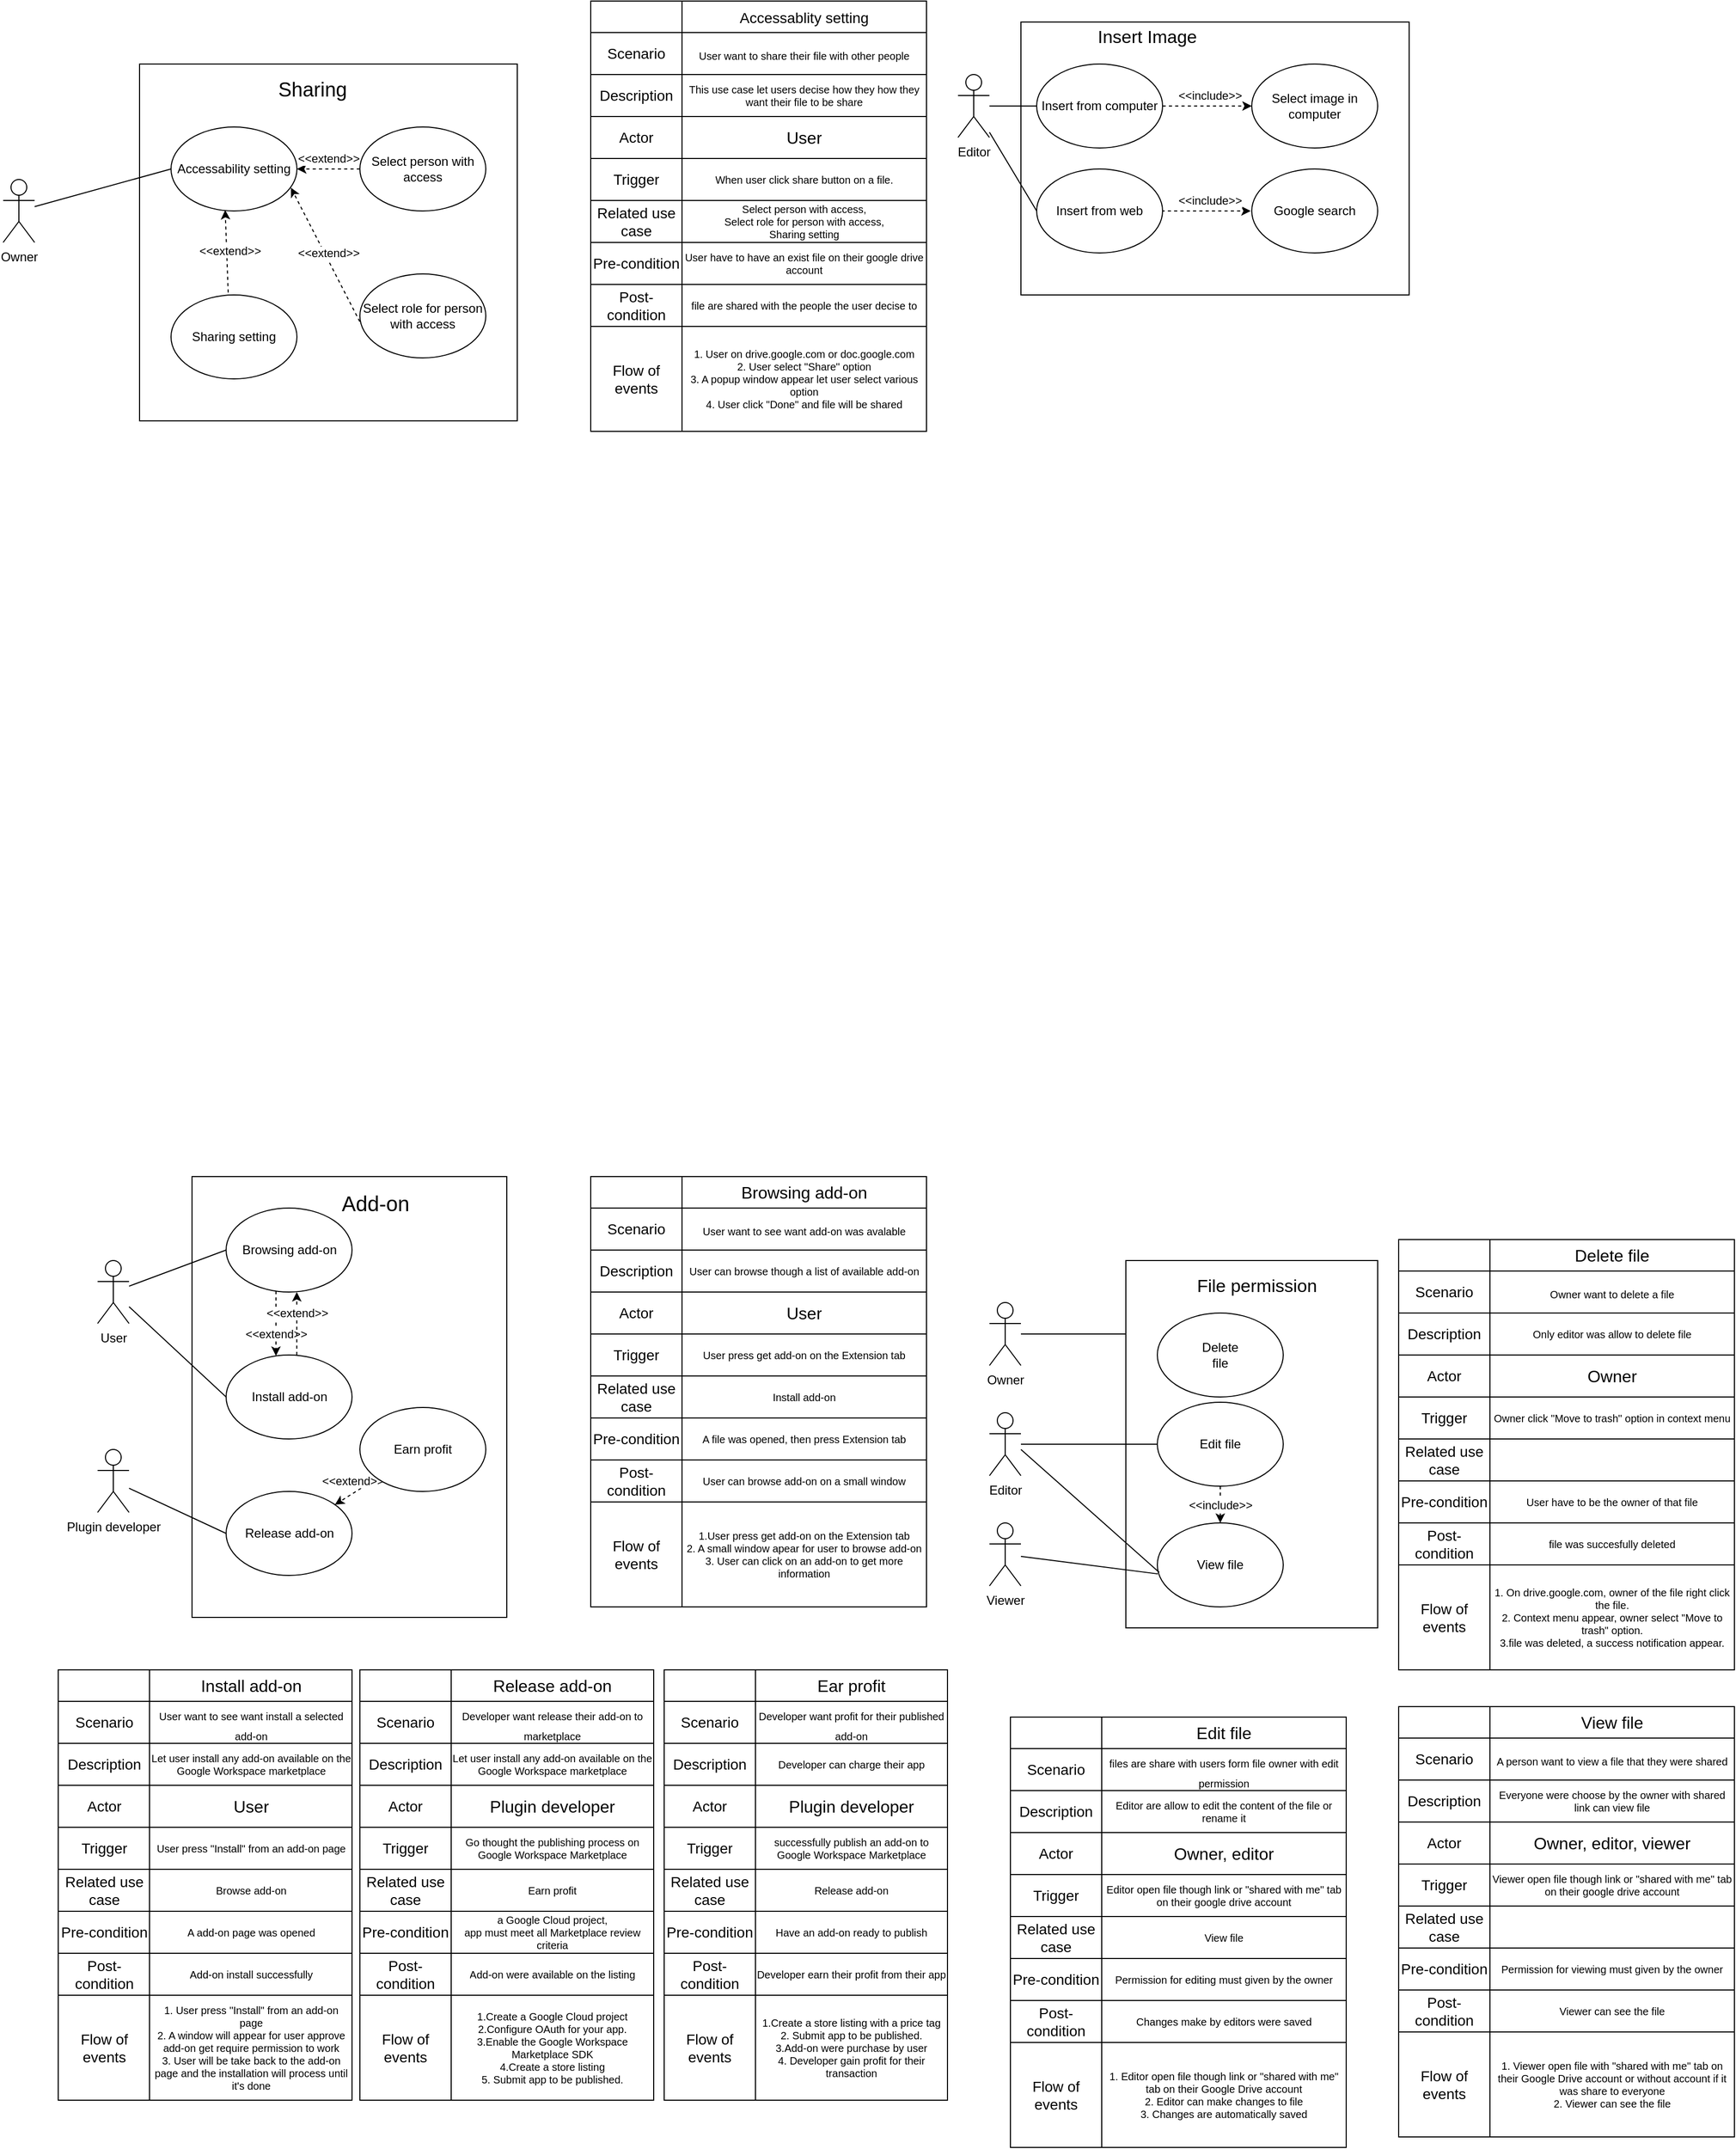 <mxfile version="22.0.0" type="github">
  <diagram name="Page-1" id="ZFZNMDQ-Nj2fwGIMhTO-">
    <mxGraphModel dx="1957" dy="1750" grid="1" gridSize="10" guides="1" tooltips="1" connect="1" arrows="1" fold="1" page="1" pageScale="1" pageWidth="850" pageHeight="1100" math="0" shadow="0">
      <root>
        <mxCell id="0" />
        <mxCell id="1" parent="0" />
        <mxCell id="9420kmqU3tQKIzeqtF9q-1" value="" style="rounded=0;whiteSpace=wrap;html=1;" parent="1" vertex="1">
          <mxGeometry x="80" y="-1040" width="360" height="340" as="geometry" />
        </mxCell>
        <mxCell id="9420kmqU3tQKIzeqtF9q-2" value="Sharing" style="text;html=1;strokeColor=none;fillColor=none;align=center;verticalAlign=middle;whiteSpace=wrap;rounded=0;fontSize=19;" parent="1" vertex="1">
          <mxGeometry x="215" y="-1030" width="60" height="30" as="geometry" />
        </mxCell>
        <mxCell id="9420kmqU3tQKIzeqtF9q-3" value="&lt;div&gt;Accessability setting&lt;br&gt;&lt;/div&gt;" style="ellipse;whiteSpace=wrap;html=1;" parent="1" vertex="1">
          <mxGeometry x="110" y="-980" width="120" height="80" as="geometry" />
        </mxCell>
        <mxCell id="9420kmqU3tQKIzeqtF9q-10" value="&amp;lt;&amp;lt;extend&amp;gt;&amp;gt;" style="edgeStyle=orthogonalEdgeStyle;rounded=0;orthogonalLoop=1;jettySize=auto;html=1;dashed=1;" parent="1" source="9420kmqU3tQKIzeqtF9q-4" target="9420kmqU3tQKIzeqtF9q-3" edge="1">
          <mxGeometry y="-10" relative="1" as="geometry">
            <mxPoint as="offset" />
          </mxGeometry>
        </mxCell>
        <mxCell id="9420kmqU3tQKIzeqtF9q-4" value="Select person with access" style="ellipse;whiteSpace=wrap;html=1;" parent="1" vertex="1">
          <mxGeometry x="290" y="-980" width="120" height="80" as="geometry" />
        </mxCell>
        <mxCell id="9420kmqU3tQKIzeqtF9q-6" value="Sharing setting" style="ellipse;whiteSpace=wrap;html=1;" parent="1" vertex="1">
          <mxGeometry x="110" y="-820" width="120" height="80" as="geometry" />
        </mxCell>
        <mxCell id="9420kmqU3tQKIzeqtF9q-7" value="Owner" style="shape=umlActor;verticalLabelPosition=bottom;verticalAlign=top;html=1;outlineConnect=0;" parent="1" vertex="1">
          <mxGeometry x="-50" y="-930" width="30" height="60" as="geometry" />
        </mxCell>
        <mxCell id="9420kmqU3tQKIzeqtF9q-8" value="" style="endArrow=none;html=1;rounded=0;entryX=0;entryY=0.5;entryDx=0;entryDy=0;" parent="1" source="9420kmqU3tQKIzeqtF9q-7" target="9420kmqU3tQKIzeqtF9q-3" edge="1">
          <mxGeometry width="50" height="50" relative="1" as="geometry">
            <mxPoint x="220" y="-820" as="sourcePoint" />
            <mxPoint x="270" y="-870" as="targetPoint" />
          </mxGeometry>
        </mxCell>
        <mxCell id="9420kmqU3tQKIzeqtF9q-11" value="" style="rounded=0;whiteSpace=wrap;html=1;" parent="1" vertex="1">
          <mxGeometry x="1020" y="100" width="240" height="350" as="geometry" />
        </mxCell>
        <mxCell id="9420kmqU3tQKIzeqtF9q-12" value="Select role for person with access" style="ellipse;whiteSpace=wrap;html=1;" parent="1" vertex="1">
          <mxGeometry x="290" y="-840" width="120" height="80" as="geometry" />
        </mxCell>
        <mxCell id="9420kmqU3tQKIzeqtF9q-16" value="&amp;lt;&amp;lt;extend&amp;gt;&amp;gt;" style="endArrow=classic;html=1;rounded=0;exitX=-0.001;exitY=0.568;exitDx=0;exitDy=0;exitPerimeter=0;entryX=0.952;entryY=0.722;entryDx=0;entryDy=0;entryPerimeter=0;dashed=1;" parent="1" source="9420kmqU3tQKIzeqtF9q-12" target="9420kmqU3tQKIzeqtF9q-3" edge="1">
          <mxGeometry x="0.001" y="-3" width="50" height="50" relative="1" as="geometry">
            <mxPoint x="260.0" y="-820" as="sourcePoint" />
            <mxPoint x="305.897" y="-717.52" as="targetPoint" />
            <mxPoint as="offset" />
          </mxGeometry>
        </mxCell>
        <mxCell id="9420kmqU3tQKIzeqtF9q-17" value="File permission" style="text;html=1;strokeColor=none;fillColor=none;align=center;verticalAlign=middle;whiteSpace=wrap;rounded=0;fontSize=17;" parent="1" vertex="1">
          <mxGeometry x="1030" y="110" width="230" height="30" as="geometry" />
        </mxCell>
        <mxCell id="9420kmqU3tQKIzeqtF9q-18" value="Owner" style="shape=umlActor;verticalLabelPosition=bottom;verticalAlign=top;html=1;outlineConnect=0;" parent="1" vertex="1">
          <mxGeometry x="890" y="140" width="30" height="60" as="geometry" />
        </mxCell>
        <mxCell id="9420kmqU3tQKIzeqtF9q-19" value="Editor" style="shape=umlActor;verticalLabelPosition=bottom;verticalAlign=top;html=1;outlineConnect=0;" parent="1" vertex="1">
          <mxGeometry x="890" y="245" width="30" height="60" as="geometry" />
        </mxCell>
        <mxCell id="9420kmqU3tQKIzeqtF9q-20" value="Viewer" style="shape=umlActor;verticalLabelPosition=bottom;verticalAlign=top;html=1;outlineConnect=0;" parent="1" vertex="1">
          <mxGeometry x="890" y="350" width="30" height="60" as="geometry" />
        </mxCell>
        <mxCell id="9420kmqU3tQKIzeqtF9q-21" value="&lt;div&gt;Delete&lt;/div&gt;&lt;div&gt;file&lt;br&gt;&lt;/div&gt;" style="ellipse;whiteSpace=wrap;html=1;" parent="1" vertex="1">
          <mxGeometry x="1050" y="150" width="120" height="80" as="geometry" />
        </mxCell>
        <mxCell id="9420kmqU3tQKIzeqtF9q-45" value="&amp;lt;&amp;lt;include&amp;gt;&amp;gt;" style="edgeStyle=orthogonalEdgeStyle;rounded=0;orthogonalLoop=1;jettySize=auto;html=1;dashed=1;" parent="1" source="9420kmqU3tQKIzeqtF9q-22" target="9420kmqU3tQKIzeqtF9q-23" edge="1">
          <mxGeometry relative="1" as="geometry" />
        </mxCell>
        <mxCell id="9420kmqU3tQKIzeqtF9q-22" value="Edit file" style="ellipse;whiteSpace=wrap;html=1;" parent="1" vertex="1">
          <mxGeometry x="1050" y="235" width="120" height="80" as="geometry" />
        </mxCell>
        <mxCell id="9420kmqU3tQKIzeqtF9q-23" value="View file" style="ellipse;whiteSpace=wrap;html=1;" parent="1" vertex="1">
          <mxGeometry x="1050" y="350" width="120" height="80" as="geometry" />
        </mxCell>
        <mxCell id="9420kmqU3tQKIzeqtF9q-24" value="" style="endArrow=none;html=1;rounded=0;" parent="1" source="9420kmqU3tQKIzeqtF9q-18" edge="1">
          <mxGeometry width="50" height="50" relative="1" as="geometry">
            <mxPoint x="1210" y="320" as="sourcePoint" />
            <mxPoint x="1020" y="170" as="targetPoint" />
          </mxGeometry>
        </mxCell>
        <mxCell id="9420kmqU3tQKIzeqtF9q-25" value="" style="endArrow=none;html=1;rounded=0;" parent="1" source="9420kmqU3tQKIzeqtF9q-19" target="9420kmqU3tQKIzeqtF9q-22" edge="1">
          <mxGeometry width="50" height="50" relative="1" as="geometry">
            <mxPoint x="960" y="325" as="sourcePoint" />
            <mxPoint x="1010" y="275" as="targetPoint" />
          </mxGeometry>
        </mxCell>
        <mxCell id="9420kmqU3tQKIzeqtF9q-26" value="" style="endArrow=none;html=1;rounded=0;entryX=0.004;entryY=0.607;entryDx=0;entryDy=0;entryPerimeter=0;" parent="1" source="9420kmqU3tQKIzeqtF9q-20" target="9420kmqU3tQKIzeqtF9q-23" edge="1">
          <mxGeometry width="50" height="50" relative="1" as="geometry">
            <mxPoint x="1210" y="320" as="sourcePoint" />
            <mxPoint x="1260" y="270" as="targetPoint" />
          </mxGeometry>
        </mxCell>
        <mxCell id="9420kmqU3tQKIzeqtF9q-28" value="" style="endArrow=none;html=1;rounded=0;entryX=0.015;entryY=0.589;entryDx=0;entryDy=0;entryPerimeter=0;" parent="1" target="9420kmqU3tQKIzeqtF9q-23" edge="1">
          <mxGeometry width="50" height="50" relative="1" as="geometry">
            <mxPoint x="920" y="280" as="sourcePoint" />
            <mxPoint x="1000" y="300" as="targetPoint" />
          </mxGeometry>
        </mxCell>
        <mxCell id="9420kmqU3tQKIzeqtF9q-29" value="" style="rounded=0;whiteSpace=wrap;html=1;" parent="1" vertex="1">
          <mxGeometry x="920" y="-1080" width="370" height="260" as="geometry" />
        </mxCell>
        <mxCell id="9420kmqU3tQKIzeqtF9q-30" value="Insert Image " style="text;html=1;strokeColor=none;fillColor=none;align=center;verticalAlign=middle;whiteSpace=wrap;rounded=0;fontSize=17;" parent="1" vertex="1">
          <mxGeometry x="987.5" y="-1080" width="105" height="30" as="geometry" />
        </mxCell>
        <mxCell id="9420kmqU3tQKIzeqtF9q-31" value="Editor" style="shape=umlActor;verticalLabelPosition=bottom;verticalAlign=top;html=1;outlineConnect=0;" parent="1" vertex="1">
          <mxGeometry x="860" y="-1030" width="30" height="60" as="geometry" />
        </mxCell>
        <mxCell id="9420kmqU3tQKIzeqtF9q-34" value="&amp;lt;&amp;lt;include&amp;gt;&amp;gt;" style="edgeStyle=orthogonalEdgeStyle;rounded=0;orthogonalLoop=1;jettySize=auto;html=1;entryX=0;entryY=0.5;entryDx=0;entryDy=0;dashed=1;" parent="1" source="9420kmqU3tQKIzeqtF9q-32" target="9420kmqU3tQKIzeqtF9q-33" edge="1">
          <mxGeometry x="0.059" y="10" relative="1" as="geometry">
            <mxPoint as="offset" />
          </mxGeometry>
        </mxCell>
        <mxCell id="9420kmqU3tQKIzeqtF9q-32" value="Insert from computer" style="ellipse;whiteSpace=wrap;html=1;" parent="1" vertex="1">
          <mxGeometry x="935" y="-1040" width="120" height="80" as="geometry" />
        </mxCell>
        <mxCell id="9420kmqU3tQKIzeqtF9q-33" value="Select image in computer" style="ellipse;whiteSpace=wrap;html=1;" parent="1" vertex="1">
          <mxGeometry x="1140" y="-1040" width="120" height="80" as="geometry" />
        </mxCell>
        <mxCell id="9420kmqU3tQKIzeqtF9q-38" value="&amp;lt;&amp;lt;include&amp;gt;&amp;gt;" style="edgeStyle=orthogonalEdgeStyle;rounded=0;orthogonalLoop=1;jettySize=auto;html=1;dashed=1;" parent="1" edge="1">
          <mxGeometry x="0.082" y="10" relative="1" as="geometry">
            <mxPoint x="1054" y="-900" as="sourcePoint" />
            <mxPoint x="1139" y="-900" as="targetPoint" />
            <mxPoint as="offset" />
          </mxGeometry>
        </mxCell>
        <mxCell id="9420kmqU3tQKIzeqtF9q-35" value="Insert from web" style="ellipse;whiteSpace=wrap;html=1;" parent="1" vertex="1">
          <mxGeometry x="935" y="-940" width="120" height="80" as="geometry" />
        </mxCell>
        <mxCell id="9420kmqU3tQKIzeqtF9q-36" value="Google search" style="ellipse;whiteSpace=wrap;html=1;" parent="1" vertex="1">
          <mxGeometry x="1140" y="-940" width="120" height="80" as="geometry" />
        </mxCell>
        <mxCell id="9420kmqU3tQKIzeqtF9q-42" value="" style="endArrow=none;html=1;rounded=0;entryX=0;entryY=0.5;entryDx=0;entryDy=0;" parent="1" source="9420kmqU3tQKIzeqtF9q-31" target="9420kmqU3tQKIzeqtF9q-32" edge="1">
          <mxGeometry width="50" height="50" relative="1" as="geometry">
            <mxPoint x="1100" y="-830" as="sourcePoint" />
            <mxPoint x="1150" y="-880" as="targetPoint" />
          </mxGeometry>
        </mxCell>
        <mxCell id="9420kmqU3tQKIzeqtF9q-43" value="" style="endArrow=none;html=1;rounded=0;entryX=0;entryY=0.5;entryDx=0;entryDy=0;" parent="1" source="9420kmqU3tQKIzeqtF9q-31" target="9420kmqU3tQKIzeqtF9q-35" edge="1">
          <mxGeometry width="50" height="50" relative="1" as="geometry">
            <mxPoint x="1100" y="-830" as="sourcePoint" />
            <mxPoint x="1150" y="-880" as="targetPoint" />
          </mxGeometry>
        </mxCell>
        <mxCell id="9420kmqU3tQKIzeqtF9q-46" value="" style="rounded=0;whiteSpace=wrap;html=1;" parent="1" vertex="1">
          <mxGeometry x="130" y="20" width="300" height="420" as="geometry" />
        </mxCell>
        <mxCell id="9420kmqU3tQKIzeqtF9q-48" value="Add-on" style="text;html=1;strokeColor=none;fillColor=none;align=center;verticalAlign=middle;whiteSpace=wrap;rounded=0;fontSize=20;" parent="1" vertex="1">
          <mxGeometry x="260" y="30" width="90" height="30" as="geometry" />
        </mxCell>
        <mxCell id="9420kmqU3tQKIzeqtF9q-49" value="User" style="shape=umlActor;verticalLabelPosition=bottom;verticalAlign=top;html=1;outlineConnect=0;" parent="1" vertex="1">
          <mxGeometry x="40" y="100" width="30" height="60" as="geometry" />
        </mxCell>
        <mxCell id="9420kmqU3tQKIzeqtF9q-61" value="&amp;lt;&amp;lt;extend&amp;gt;&amp;gt;" style="edgeStyle=orthogonalEdgeStyle;rounded=0;orthogonalLoop=1;jettySize=auto;html=1;dashed=1;" parent="1" source="9420kmqU3tQKIzeqtF9q-50" target="9420kmqU3tQKIzeqtF9q-51" edge="1">
          <mxGeometry x="0.324" relative="1" as="geometry">
            <Array as="points">
              <mxPoint x="210" y="160" />
              <mxPoint x="210" y="160" />
            </Array>
            <mxPoint as="offset" />
          </mxGeometry>
        </mxCell>
        <mxCell id="9420kmqU3tQKIzeqtF9q-50" value="Browsing add-on" style="ellipse;whiteSpace=wrap;html=1;" parent="1" vertex="1">
          <mxGeometry x="162.5" y="50" width="120" height="80" as="geometry" />
        </mxCell>
        <mxCell id="9420kmqU3tQKIzeqtF9q-62" value="&amp;lt;&amp;lt;extend&amp;gt;&amp;gt;" style="edgeStyle=orthogonalEdgeStyle;rounded=0;orthogonalLoop=1;jettySize=auto;html=1;entryX=0.5;entryY=1;entryDx=0;entryDy=0;dashed=1;" parent="1" edge="1">
          <mxGeometry x="0.333" relative="1" as="geometry">
            <mxPoint x="229.85" y="190" as="sourcePoint" />
            <mxPoint x="229.85" y="130" as="targetPoint" />
            <mxPoint as="offset" />
          </mxGeometry>
        </mxCell>
        <mxCell id="9420kmqU3tQKIzeqtF9q-51" value="Install add-on" style="ellipse;whiteSpace=wrap;html=1;" parent="1" vertex="1">
          <mxGeometry x="162.5" y="190" width="120" height="80" as="geometry" />
        </mxCell>
        <mxCell id="9420kmqU3tQKIzeqtF9q-52" value="Plugin developer" style="shape=umlActor;verticalLabelPosition=bottom;verticalAlign=top;html=1;outlineConnect=0;" parent="1" vertex="1">
          <mxGeometry x="40" y="280" width="30" height="60" as="geometry" />
        </mxCell>
        <mxCell id="9420kmqU3tQKIzeqtF9q-54" value="Release add-on" style="ellipse;whiteSpace=wrap;html=1;" parent="1" vertex="1">
          <mxGeometry x="162.5" y="320" width="120" height="80" as="geometry" />
        </mxCell>
        <mxCell id="9420kmqU3tQKIzeqtF9q-59" value="&amp;lt;&amp;lt;extend&amp;gt;&amp;gt;" style="rounded=0;orthogonalLoop=1;jettySize=auto;html=1;dashed=1;" parent="1" source="9420kmqU3tQKIzeqtF9q-55" target="9420kmqU3tQKIzeqtF9q-54" edge="1">
          <mxGeometry x="-0.111" y="-10" relative="1" as="geometry">
            <mxPoint as="offset" />
          </mxGeometry>
        </mxCell>
        <mxCell id="9420kmqU3tQKIzeqtF9q-55" value="Earn profit" style="ellipse;whiteSpace=wrap;html=1;" parent="1" vertex="1">
          <mxGeometry x="290" y="240" width="120" height="80" as="geometry" />
        </mxCell>
        <mxCell id="9420kmqU3tQKIzeqtF9q-56" value="" style="endArrow=none;html=1;rounded=0;entryX=0;entryY=0.5;entryDx=0;entryDy=0;" parent="1" source="9420kmqU3tQKIzeqtF9q-49" target="9420kmqU3tQKIzeqtF9q-50" edge="1">
          <mxGeometry width="50" height="50" relative="1" as="geometry">
            <mxPoint x="90" y="300" as="sourcePoint" />
            <mxPoint x="140" y="250" as="targetPoint" />
          </mxGeometry>
        </mxCell>
        <mxCell id="9420kmqU3tQKIzeqtF9q-57" value="" style="endArrow=none;html=1;rounded=0;entryX=0;entryY=0.5;entryDx=0;entryDy=0;" parent="1" source="9420kmqU3tQKIzeqtF9q-49" target="9420kmqU3tQKIzeqtF9q-51" edge="1">
          <mxGeometry width="50" height="50" relative="1" as="geometry">
            <mxPoint x="90" y="300" as="sourcePoint" />
            <mxPoint x="140" y="250" as="targetPoint" />
          </mxGeometry>
        </mxCell>
        <mxCell id="9420kmqU3tQKIzeqtF9q-58" value="" style="endArrow=none;html=1;rounded=0;entryX=0;entryY=0.5;entryDx=0;entryDy=0;" parent="1" source="9420kmqU3tQKIzeqtF9q-52" target="9420kmqU3tQKIzeqtF9q-54" edge="1">
          <mxGeometry width="50" height="50" relative="1" as="geometry">
            <mxPoint x="90" y="300" as="sourcePoint" />
            <mxPoint x="140" y="250" as="targetPoint" />
          </mxGeometry>
        </mxCell>
        <mxCell id="pB1SBQTcmTo_JxWqI2r3-26" value="" style="shape=table;startSize=0;container=1;collapsible=0;childLayout=tableLayout;fontSize=12;" parent="1" vertex="1">
          <mxGeometry x="510" y="-1100" width="320" height="410" as="geometry" />
        </mxCell>
        <mxCell id="pB1SBQTcmTo_JxWqI2r3-31" value="" style="shape=tableRow;horizontal=0;startSize=0;swimlaneHead=0;swimlaneBody=0;strokeColor=inherit;top=0;left=0;bottom=0;right=0;collapsible=0;dropTarget=0;fillColor=none;points=[[0,0.5],[1,0.5]];portConstraint=eastwest;fontSize=16;" parent="pB1SBQTcmTo_JxWqI2r3-26" vertex="1">
          <mxGeometry width="320" height="30" as="geometry" />
        </mxCell>
        <mxCell id="pB1SBQTcmTo_JxWqI2r3-32" value="" style="shape=partialRectangle;html=1;whiteSpace=wrap;connectable=0;strokeColor=inherit;overflow=hidden;fillColor=none;top=0;left=0;bottom=0;right=0;pointerEvents=1;fontSize=14;" parent="pB1SBQTcmTo_JxWqI2r3-31" vertex="1">
          <mxGeometry width="87" height="30" as="geometry">
            <mxRectangle width="87" height="30" as="alternateBounds" />
          </mxGeometry>
        </mxCell>
        <mxCell id="pB1SBQTcmTo_JxWqI2r3-52" value="&lt;font style=&quot;font-size: 14px;&quot;&gt;Accessablity setting&lt;br&gt;&lt;/font&gt;" style="shape=partialRectangle;html=1;whiteSpace=wrap;connectable=0;strokeColor=inherit;overflow=hidden;fillColor=none;top=0;left=0;bottom=0;right=0;pointerEvents=1;fontSize=16;" parent="pB1SBQTcmTo_JxWqI2r3-31" vertex="1">
          <mxGeometry x="87" width="233" height="30" as="geometry">
            <mxRectangle width="233" height="30" as="alternateBounds" />
          </mxGeometry>
        </mxCell>
        <mxCell id="pB1SBQTcmTo_JxWqI2r3-35" value="" style="shape=tableRow;horizontal=0;startSize=0;swimlaneHead=0;swimlaneBody=0;strokeColor=inherit;top=0;left=0;bottom=0;right=0;collapsible=0;dropTarget=0;fillColor=none;points=[[0,0.5],[1,0.5]];portConstraint=eastwest;fontSize=16;" parent="pB1SBQTcmTo_JxWqI2r3-26" vertex="1">
          <mxGeometry y="30" width="320" height="40" as="geometry" />
        </mxCell>
        <mxCell id="pB1SBQTcmTo_JxWqI2r3-36" value="Scenario" style="shape=partialRectangle;html=1;whiteSpace=wrap;connectable=0;strokeColor=inherit;overflow=hidden;fillColor=none;top=0;left=0;bottom=0;right=0;pointerEvents=1;fontSize=14;" parent="pB1SBQTcmTo_JxWqI2r3-35" vertex="1">
          <mxGeometry width="87" height="40" as="geometry">
            <mxRectangle width="87" height="40" as="alternateBounds" />
          </mxGeometry>
        </mxCell>
        <mxCell id="pB1SBQTcmTo_JxWqI2r3-53" value="&lt;font size=&quot;1&quot;&gt;User want to share their file with other people&lt;br&gt;&lt;/font&gt;" style="shape=partialRectangle;html=1;whiteSpace=wrap;connectable=0;strokeColor=inherit;overflow=hidden;fillColor=none;top=0;left=0;bottom=0;right=0;pointerEvents=1;fontSize=16;" parent="pB1SBQTcmTo_JxWqI2r3-35" vertex="1">
          <mxGeometry x="87" width="233" height="40" as="geometry">
            <mxRectangle width="233" height="40" as="alternateBounds" />
          </mxGeometry>
        </mxCell>
        <mxCell id="pB1SBQTcmTo_JxWqI2r3-55" style="shape=tableRow;horizontal=0;startSize=0;swimlaneHead=0;swimlaneBody=0;strokeColor=inherit;top=0;left=0;bottom=0;right=0;collapsible=0;dropTarget=0;fillColor=none;points=[[0,0.5],[1,0.5]];portConstraint=eastwest;fontSize=16;" parent="pB1SBQTcmTo_JxWqI2r3-26" vertex="1">
          <mxGeometry y="70" width="320" height="40" as="geometry" />
        </mxCell>
        <mxCell id="pB1SBQTcmTo_JxWqI2r3-56" value="Description" style="shape=partialRectangle;html=1;whiteSpace=wrap;connectable=0;strokeColor=inherit;overflow=hidden;fillColor=none;top=0;left=0;bottom=0;right=0;pointerEvents=1;fontSize=14;" parent="pB1SBQTcmTo_JxWqI2r3-55" vertex="1">
          <mxGeometry width="87" height="40" as="geometry">
            <mxRectangle width="87" height="40" as="alternateBounds" />
          </mxGeometry>
        </mxCell>
        <mxCell id="pB1SBQTcmTo_JxWqI2r3-57" value="This use case let users decise how they how they want their file to be share" style="shape=partialRectangle;html=1;whiteSpace=wrap;connectable=0;strokeColor=inherit;overflow=hidden;fillColor=none;top=0;left=0;bottom=0;right=0;pointerEvents=1;fontSize=10;" parent="pB1SBQTcmTo_JxWqI2r3-55" vertex="1">
          <mxGeometry x="87" width="233" height="40" as="geometry">
            <mxRectangle width="233" height="40" as="alternateBounds" />
          </mxGeometry>
        </mxCell>
        <mxCell id="pB1SBQTcmTo_JxWqI2r3-58" style="shape=tableRow;horizontal=0;startSize=0;swimlaneHead=0;swimlaneBody=0;strokeColor=inherit;top=0;left=0;bottom=0;right=0;collapsible=0;dropTarget=0;fillColor=none;points=[[0,0.5],[1,0.5]];portConstraint=eastwest;fontSize=16;" parent="pB1SBQTcmTo_JxWqI2r3-26" vertex="1">
          <mxGeometry y="110" width="320" height="40" as="geometry" />
        </mxCell>
        <mxCell id="pB1SBQTcmTo_JxWqI2r3-59" value="Actor" style="shape=partialRectangle;html=1;whiteSpace=wrap;connectable=0;strokeColor=inherit;overflow=hidden;fillColor=none;top=0;left=0;bottom=0;right=0;pointerEvents=1;fontSize=14;" parent="pB1SBQTcmTo_JxWqI2r3-58" vertex="1">
          <mxGeometry width="87" height="40" as="geometry">
            <mxRectangle width="87" height="40" as="alternateBounds" />
          </mxGeometry>
        </mxCell>
        <mxCell id="pB1SBQTcmTo_JxWqI2r3-60" value="User" style="shape=partialRectangle;html=1;whiteSpace=wrap;connectable=0;strokeColor=inherit;overflow=hidden;fillColor=none;top=0;left=0;bottom=0;right=0;pointerEvents=1;fontSize=16;" parent="pB1SBQTcmTo_JxWqI2r3-58" vertex="1">
          <mxGeometry x="87" width="233" height="40" as="geometry">
            <mxRectangle width="233" height="40" as="alternateBounds" />
          </mxGeometry>
        </mxCell>
        <mxCell id="pB1SBQTcmTo_JxWqI2r3-61" style="shape=tableRow;horizontal=0;startSize=0;swimlaneHead=0;swimlaneBody=0;strokeColor=inherit;top=0;left=0;bottom=0;right=0;collapsible=0;dropTarget=0;fillColor=none;points=[[0,0.5],[1,0.5]];portConstraint=eastwest;fontSize=16;" parent="pB1SBQTcmTo_JxWqI2r3-26" vertex="1">
          <mxGeometry y="150" width="320" height="40" as="geometry" />
        </mxCell>
        <mxCell id="pB1SBQTcmTo_JxWqI2r3-62" value="Trigger" style="shape=partialRectangle;html=1;whiteSpace=wrap;connectable=0;strokeColor=inherit;overflow=hidden;fillColor=none;top=0;left=0;bottom=0;right=0;pointerEvents=1;fontSize=14;" parent="pB1SBQTcmTo_JxWqI2r3-61" vertex="1">
          <mxGeometry width="87" height="40" as="geometry">
            <mxRectangle width="87" height="40" as="alternateBounds" />
          </mxGeometry>
        </mxCell>
        <mxCell id="pB1SBQTcmTo_JxWqI2r3-63" value="When user click share button on a file." style="shape=partialRectangle;html=1;whiteSpace=wrap;connectable=0;strokeColor=inherit;overflow=hidden;fillColor=none;top=0;left=0;bottom=0;right=0;pointerEvents=1;fontSize=10;" parent="pB1SBQTcmTo_JxWqI2r3-61" vertex="1">
          <mxGeometry x="87" width="233" height="40" as="geometry">
            <mxRectangle width="233" height="40" as="alternateBounds" />
          </mxGeometry>
        </mxCell>
        <mxCell id="pB1SBQTcmTo_JxWqI2r3-64" style="shape=tableRow;horizontal=0;startSize=0;swimlaneHead=0;swimlaneBody=0;strokeColor=inherit;top=0;left=0;bottom=0;right=0;collapsible=0;dropTarget=0;fillColor=none;points=[[0,0.5],[1,0.5]];portConstraint=eastwest;fontSize=16;" parent="pB1SBQTcmTo_JxWqI2r3-26" vertex="1">
          <mxGeometry y="190" width="320" height="40" as="geometry" />
        </mxCell>
        <mxCell id="pB1SBQTcmTo_JxWqI2r3-65" value="Related use case" style="shape=partialRectangle;html=1;whiteSpace=wrap;connectable=0;strokeColor=inherit;overflow=hidden;fillColor=none;top=0;left=0;bottom=0;right=0;pointerEvents=1;fontSize=14;" parent="pB1SBQTcmTo_JxWqI2r3-64" vertex="1">
          <mxGeometry width="87" height="40" as="geometry">
            <mxRectangle width="87" height="40" as="alternateBounds" />
          </mxGeometry>
        </mxCell>
        <mxCell id="pB1SBQTcmTo_JxWqI2r3-66" value="&lt;div style=&quot;font-size: 10px;&quot;&gt;&lt;font style=&quot;font-size: 10px;&quot;&gt;Select person with access,&lt;/font&gt;&lt;/div&gt;&lt;div style=&quot;font-size: 10px;&quot;&gt;&lt;font style=&quot;font-size: 10px;&quot;&gt;Select role for person with access,&lt;/font&gt;&lt;/div&gt;&lt;div style=&quot;font-size: 10px;&quot;&gt;Sharing setting&lt;/div&gt;" style="shape=partialRectangle;html=1;whiteSpace=wrap;connectable=0;strokeColor=inherit;overflow=hidden;fillColor=none;top=0;left=0;bottom=0;right=0;pointerEvents=1;fontSize=10;" parent="pB1SBQTcmTo_JxWqI2r3-64" vertex="1">
          <mxGeometry x="87" width="233" height="40" as="geometry">
            <mxRectangle width="233" height="40" as="alternateBounds" />
          </mxGeometry>
        </mxCell>
        <mxCell id="pB1SBQTcmTo_JxWqI2r3-67" style="shape=tableRow;horizontal=0;startSize=0;swimlaneHead=0;swimlaneBody=0;strokeColor=inherit;top=0;left=0;bottom=0;right=0;collapsible=0;dropTarget=0;fillColor=none;points=[[0,0.5],[1,0.5]];portConstraint=eastwest;fontSize=13;" parent="pB1SBQTcmTo_JxWqI2r3-26" vertex="1">
          <mxGeometry y="230" width="320" height="40" as="geometry" />
        </mxCell>
        <mxCell id="pB1SBQTcmTo_JxWqI2r3-68" value="Pre-condition" style="shape=partialRectangle;html=1;whiteSpace=wrap;connectable=0;strokeColor=inherit;overflow=hidden;fillColor=none;top=0;left=0;bottom=0;right=0;pointerEvents=1;fontSize=14;" parent="pB1SBQTcmTo_JxWqI2r3-67" vertex="1">
          <mxGeometry width="87" height="40" as="geometry">
            <mxRectangle width="87" height="40" as="alternateBounds" />
          </mxGeometry>
        </mxCell>
        <mxCell id="pB1SBQTcmTo_JxWqI2r3-69" value="User have to have an exist file on their google drive account" style="shape=partialRectangle;html=1;whiteSpace=wrap;connectable=0;strokeColor=inherit;overflow=hidden;fillColor=none;top=0;left=0;bottom=0;right=0;pointerEvents=1;fontSize=10;" parent="pB1SBQTcmTo_JxWqI2r3-67" vertex="1">
          <mxGeometry x="87" width="233" height="40" as="geometry">
            <mxRectangle width="233" height="40" as="alternateBounds" />
          </mxGeometry>
        </mxCell>
        <mxCell id="pB1SBQTcmTo_JxWqI2r3-70" style="shape=tableRow;horizontal=0;startSize=0;swimlaneHead=0;swimlaneBody=0;strokeColor=inherit;top=0;left=0;bottom=0;right=0;collapsible=0;dropTarget=0;fillColor=none;points=[[0,0.5],[1,0.5]];portConstraint=eastwest;fontSize=16;" parent="pB1SBQTcmTo_JxWqI2r3-26" vertex="1">
          <mxGeometry y="270" width="320" height="40" as="geometry" />
        </mxCell>
        <mxCell id="pB1SBQTcmTo_JxWqI2r3-71" value="Post-condition" style="shape=partialRectangle;html=1;whiteSpace=wrap;connectable=0;strokeColor=inherit;overflow=hidden;fillColor=none;top=0;left=0;bottom=0;right=0;pointerEvents=1;fontSize=14;" parent="pB1SBQTcmTo_JxWqI2r3-70" vertex="1">
          <mxGeometry width="87" height="40" as="geometry">
            <mxRectangle width="87" height="40" as="alternateBounds" />
          </mxGeometry>
        </mxCell>
        <mxCell id="pB1SBQTcmTo_JxWqI2r3-72" value="file are shared with the people the user decise to" style="shape=partialRectangle;html=1;whiteSpace=wrap;connectable=0;strokeColor=inherit;overflow=hidden;fillColor=none;top=0;left=0;bottom=0;right=0;pointerEvents=1;fontSize=10;" parent="pB1SBQTcmTo_JxWqI2r3-70" vertex="1">
          <mxGeometry x="87" width="233" height="40" as="geometry">
            <mxRectangle width="233" height="40" as="alternateBounds" />
          </mxGeometry>
        </mxCell>
        <mxCell id="pB1SBQTcmTo_JxWqI2r3-73" style="shape=tableRow;horizontal=0;startSize=0;swimlaneHead=0;swimlaneBody=0;strokeColor=inherit;top=0;left=0;bottom=0;right=0;collapsible=0;dropTarget=0;fillColor=none;points=[[0,0.5],[1,0.5]];portConstraint=eastwest;fontSize=16;" parent="pB1SBQTcmTo_JxWqI2r3-26" vertex="1">
          <mxGeometry y="310" width="320" height="100" as="geometry" />
        </mxCell>
        <mxCell id="pB1SBQTcmTo_JxWqI2r3-74" value="Flow of events" style="shape=partialRectangle;html=1;whiteSpace=wrap;connectable=0;strokeColor=inherit;overflow=hidden;fillColor=none;top=0;left=0;bottom=0;right=0;pointerEvents=1;fontSize=14;" parent="pB1SBQTcmTo_JxWqI2r3-73" vertex="1">
          <mxGeometry width="87" height="100" as="geometry">
            <mxRectangle width="87" height="100" as="alternateBounds" />
          </mxGeometry>
        </mxCell>
        <mxCell id="pB1SBQTcmTo_JxWqI2r3-75" value="&lt;div&gt;1. User on drive.google.com or doc.google.com&lt;/div&gt;&lt;div&gt;2. User select &quot;Share&quot; option&lt;/div&gt;&lt;div&gt;3. A popup window appear let user select various option&lt;/div&gt;&lt;div&gt;4. User click &quot;Done&quot; and file will be shared&lt;br&gt;&lt;/div&gt;" style="shape=partialRectangle;html=1;whiteSpace=wrap;connectable=0;strokeColor=inherit;overflow=hidden;fillColor=none;top=0;left=0;bottom=0;right=0;pointerEvents=1;fontSize=10;" parent="pB1SBQTcmTo_JxWqI2r3-73" vertex="1">
          <mxGeometry x="87" width="233" height="100" as="geometry">
            <mxRectangle width="233" height="100" as="alternateBounds" />
          </mxGeometry>
        </mxCell>
        <mxCell id="pB1SBQTcmTo_JxWqI2r3-82" value="&amp;lt;&amp;lt;extend&amp;gt;&amp;gt;" style="endArrow=classic;html=1;rounded=0;exitX=0.454;exitY=-0.029;exitDx=0;exitDy=0;exitPerimeter=0;entryX=0.43;entryY=0.989;entryDx=0;entryDy=0;entryPerimeter=0;dashed=1;" parent="1" source="9420kmqU3tQKIzeqtF9q-6" target="9420kmqU3tQKIzeqtF9q-3" edge="1">
          <mxGeometry x="0.001" y="-3" width="50" height="50" relative="1" as="geometry">
            <mxPoint x="300" y="-785" as="sourcePoint" />
            <mxPoint x="234" y="-912" as="targetPoint" />
            <mxPoint as="offset" />
          </mxGeometry>
        </mxCell>
        <mxCell id="pB1SBQTcmTo_JxWqI2r3-83" value="" style="shape=table;startSize=0;container=1;collapsible=0;childLayout=tableLayout;fontSize=12;" parent="1" vertex="1">
          <mxGeometry x="910" y="535" width="320" height="410" as="geometry" />
        </mxCell>
        <mxCell id="pB1SBQTcmTo_JxWqI2r3-84" value="" style="shape=tableRow;horizontal=0;startSize=0;swimlaneHead=0;swimlaneBody=0;strokeColor=inherit;top=0;left=0;bottom=0;right=0;collapsible=0;dropTarget=0;fillColor=none;points=[[0,0.5],[1,0.5]];portConstraint=eastwest;fontSize=16;" parent="pB1SBQTcmTo_JxWqI2r3-83" vertex="1">
          <mxGeometry width="320" height="30" as="geometry" />
        </mxCell>
        <mxCell id="pB1SBQTcmTo_JxWqI2r3-85" value="" style="shape=partialRectangle;html=1;whiteSpace=wrap;connectable=0;strokeColor=inherit;overflow=hidden;fillColor=none;top=0;left=0;bottom=0;right=0;pointerEvents=1;fontSize=14;" parent="pB1SBQTcmTo_JxWqI2r3-84" vertex="1">
          <mxGeometry width="87" height="30" as="geometry">
            <mxRectangle width="87" height="30" as="alternateBounds" />
          </mxGeometry>
        </mxCell>
        <mxCell id="pB1SBQTcmTo_JxWqI2r3-86" value="Edit file" style="shape=partialRectangle;html=1;whiteSpace=wrap;connectable=0;strokeColor=inherit;overflow=hidden;fillColor=none;top=0;left=0;bottom=0;right=0;pointerEvents=1;fontSize=16;" parent="pB1SBQTcmTo_JxWqI2r3-84" vertex="1">
          <mxGeometry x="87" width="233" height="30" as="geometry">
            <mxRectangle width="233" height="30" as="alternateBounds" />
          </mxGeometry>
        </mxCell>
        <mxCell id="pB1SBQTcmTo_JxWqI2r3-87" value="" style="shape=tableRow;horizontal=0;startSize=0;swimlaneHead=0;swimlaneBody=0;strokeColor=inherit;top=0;left=0;bottom=0;right=0;collapsible=0;dropTarget=0;fillColor=none;points=[[0,0.5],[1,0.5]];portConstraint=eastwest;fontSize=16;" parent="pB1SBQTcmTo_JxWqI2r3-83" vertex="1">
          <mxGeometry y="30" width="320" height="40" as="geometry" />
        </mxCell>
        <mxCell id="pB1SBQTcmTo_JxWqI2r3-88" value="Scenario" style="shape=partialRectangle;html=1;whiteSpace=wrap;connectable=0;strokeColor=inherit;overflow=hidden;fillColor=none;top=0;left=0;bottom=0;right=0;pointerEvents=1;fontSize=14;" parent="pB1SBQTcmTo_JxWqI2r3-87" vertex="1">
          <mxGeometry width="87" height="40" as="geometry">
            <mxRectangle width="87" height="40" as="alternateBounds" />
          </mxGeometry>
        </mxCell>
        <mxCell id="pB1SBQTcmTo_JxWqI2r3-89" value="&lt;font size=&quot;1&quot;&gt;files are share with users form file owner with edit permission &lt;br&gt;&lt;/font&gt;" style="shape=partialRectangle;html=1;whiteSpace=wrap;connectable=0;strokeColor=inherit;overflow=hidden;fillColor=none;top=0;left=0;bottom=0;right=0;pointerEvents=1;fontSize=16;" parent="pB1SBQTcmTo_JxWqI2r3-87" vertex="1">
          <mxGeometry x="87" width="233" height="40" as="geometry">
            <mxRectangle width="233" height="40" as="alternateBounds" />
          </mxGeometry>
        </mxCell>
        <mxCell id="pB1SBQTcmTo_JxWqI2r3-90" style="shape=tableRow;horizontal=0;startSize=0;swimlaneHead=0;swimlaneBody=0;strokeColor=inherit;top=0;left=0;bottom=0;right=0;collapsible=0;dropTarget=0;fillColor=none;points=[[0,0.5],[1,0.5]];portConstraint=eastwest;fontSize=16;" parent="pB1SBQTcmTo_JxWqI2r3-83" vertex="1">
          <mxGeometry y="70" width="320" height="40" as="geometry" />
        </mxCell>
        <mxCell id="pB1SBQTcmTo_JxWqI2r3-91" value="Description" style="shape=partialRectangle;html=1;whiteSpace=wrap;connectable=0;strokeColor=inherit;overflow=hidden;fillColor=none;top=0;left=0;bottom=0;right=0;pointerEvents=1;fontSize=14;" parent="pB1SBQTcmTo_JxWqI2r3-90" vertex="1">
          <mxGeometry width="87" height="40" as="geometry">
            <mxRectangle width="87" height="40" as="alternateBounds" />
          </mxGeometry>
        </mxCell>
        <mxCell id="pB1SBQTcmTo_JxWqI2r3-92" value="Editor are allow to edit the content of the file or rename it" style="shape=partialRectangle;html=1;whiteSpace=wrap;connectable=0;strokeColor=inherit;overflow=hidden;fillColor=none;top=0;left=0;bottom=0;right=0;pointerEvents=1;fontSize=10;" parent="pB1SBQTcmTo_JxWqI2r3-90" vertex="1">
          <mxGeometry x="87" width="233" height="40" as="geometry">
            <mxRectangle width="233" height="40" as="alternateBounds" />
          </mxGeometry>
        </mxCell>
        <mxCell id="pB1SBQTcmTo_JxWqI2r3-93" style="shape=tableRow;horizontal=0;startSize=0;swimlaneHead=0;swimlaneBody=0;strokeColor=inherit;top=0;left=0;bottom=0;right=0;collapsible=0;dropTarget=0;fillColor=none;points=[[0,0.5],[1,0.5]];portConstraint=eastwest;fontSize=16;" parent="pB1SBQTcmTo_JxWqI2r3-83" vertex="1">
          <mxGeometry y="110" width="320" height="40" as="geometry" />
        </mxCell>
        <mxCell id="pB1SBQTcmTo_JxWqI2r3-94" value="Actor" style="shape=partialRectangle;html=1;whiteSpace=wrap;connectable=0;strokeColor=inherit;overflow=hidden;fillColor=none;top=0;left=0;bottom=0;right=0;pointerEvents=1;fontSize=14;" parent="pB1SBQTcmTo_JxWqI2r3-93" vertex="1">
          <mxGeometry width="87" height="40" as="geometry">
            <mxRectangle width="87" height="40" as="alternateBounds" />
          </mxGeometry>
        </mxCell>
        <mxCell id="pB1SBQTcmTo_JxWqI2r3-95" value="Owner, editor" style="shape=partialRectangle;html=1;whiteSpace=wrap;connectable=0;strokeColor=inherit;overflow=hidden;fillColor=none;top=0;left=0;bottom=0;right=0;pointerEvents=1;fontSize=16;" parent="pB1SBQTcmTo_JxWqI2r3-93" vertex="1">
          <mxGeometry x="87" width="233" height="40" as="geometry">
            <mxRectangle width="233" height="40" as="alternateBounds" />
          </mxGeometry>
        </mxCell>
        <mxCell id="pB1SBQTcmTo_JxWqI2r3-96" style="shape=tableRow;horizontal=0;startSize=0;swimlaneHead=0;swimlaneBody=0;strokeColor=inherit;top=0;left=0;bottom=0;right=0;collapsible=0;dropTarget=0;fillColor=none;points=[[0,0.5],[1,0.5]];portConstraint=eastwest;fontSize=16;" parent="pB1SBQTcmTo_JxWqI2r3-83" vertex="1">
          <mxGeometry y="150" width="320" height="40" as="geometry" />
        </mxCell>
        <mxCell id="pB1SBQTcmTo_JxWqI2r3-97" value="Trigger" style="shape=partialRectangle;html=1;whiteSpace=wrap;connectable=0;strokeColor=inherit;overflow=hidden;fillColor=none;top=0;left=0;bottom=0;right=0;pointerEvents=1;fontSize=14;" parent="pB1SBQTcmTo_JxWqI2r3-96" vertex="1">
          <mxGeometry width="87" height="40" as="geometry">
            <mxRectangle width="87" height="40" as="alternateBounds" />
          </mxGeometry>
        </mxCell>
        <mxCell id="pB1SBQTcmTo_JxWqI2r3-98" value="Editor open file though link or &quot;shared with me&quot; tab on their google drive account" style="shape=partialRectangle;html=1;whiteSpace=wrap;connectable=0;strokeColor=inherit;overflow=hidden;fillColor=none;top=0;left=0;bottom=0;right=0;pointerEvents=1;fontSize=10;" parent="pB1SBQTcmTo_JxWqI2r3-96" vertex="1">
          <mxGeometry x="87" width="233" height="40" as="geometry">
            <mxRectangle width="233" height="40" as="alternateBounds" />
          </mxGeometry>
        </mxCell>
        <mxCell id="pB1SBQTcmTo_JxWqI2r3-99" style="shape=tableRow;horizontal=0;startSize=0;swimlaneHead=0;swimlaneBody=0;strokeColor=inherit;top=0;left=0;bottom=0;right=0;collapsible=0;dropTarget=0;fillColor=none;points=[[0,0.5],[1,0.5]];portConstraint=eastwest;fontSize=16;" parent="pB1SBQTcmTo_JxWqI2r3-83" vertex="1">
          <mxGeometry y="190" width="320" height="40" as="geometry" />
        </mxCell>
        <mxCell id="pB1SBQTcmTo_JxWqI2r3-100" value="Related use case" style="shape=partialRectangle;html=1;whiteSpace=wrap;connectable=0;strokeColor=inherit;overflow=hidden;fillColor=none;top=0;left=0;bottom=0;right=0;pointerEvents=1;fontSize=14;" parent="pB1SBQTcmTo_JxWqI2r3-99" vertex="1">
          <mxGeometry width="87" height="40" as="geometry">
            <mxRectangle width="87" height="40" as="alternateBounds" />
          </mxGeometry>
        </mxCell>
        <mxCell id="pB1SBQTcmTo_JxWqI2r3-101" value="View file" style="shape=partialRectangle;html=1;whiteSpace=wrap;connectable=0;strokeColor=inherit;overflow=hidden;fillColor=none;top=0;left=0;bottom=0;right=0;pointerEvents=1;fontSize=10;" parent="pB1SBQTcmTo_JxWqI2r3-99" vertex="1">
          <mxGeometry x="87" width="233" height="40" as="geometry">
            <mxRectangle width="233" height="40" as="alternateBounds" />
          </mxGeometry>
        </mxCell>
        <mxCell id="pB1SBQTcmTo_JxWqI2r3-102" style="shape=tableRow;horizontal=0;startSize=0;swimlaneHead=0;swimlaneBody=0;strokeColor=inherit;top=0;left=0;bottom=0;right=0;collapsible=0;dropTarget=0;fillColor=none;points=[[0,0.5],[1,0.5]];portConstraint=eastwest;fontSize=13;" parent="pB1SBQTcmTo_JxWqI2r3-83" vertex="1">
          <mxGeometry y="230" width="320" height="40" as="geometry" />
        </mxCell>
        <mxCell id="pB1SBQTcmTo_JxWqI2r3-103" value="Pre-condition" style="shape=partialRectangle;html=1;whiteSpace=wrap;connectable=0;strokeColor=inherit;overflow=hidden;fillColor=none;top=0;left=0;bottom=0;right=0;pointerEvents=1;fontSize=14;" parent="pB1SBQTcmTo_JxWqI2r3-102" vertex="1">
          <mxGeometry width="87" height="40" as="geometry">
            <mxRectangle width="87" height="40" as="alternateBounds" />
          </mxGeometry>
        </mxCell>
        <mxCell id="pB1SBQTcmTo_JxWqI2r3-104" value="Permission for editing must given by the owner " style="shape=partialRectangle;html=1;whiteSpace=wrap;connectable=0;strokeColor=inherit;overflow=hidden;fillColor=none;top=0;left=0;bottom=0;right=0;pointerEvents=1;fontSize=10;" parent="pB1SBQTcmTo_JxWqI2r3-102" vertex="1">
          <mxGeometry x="87" width="233" height="40" as="geometry">
            <mxRectangle width="233" height="40" as="alternateBounds" />
          </mxGeometry>
        </mxCell>
        <mxCell id="pB1SBQTcmTo_JxWqI2r3-105" style="shape=tableRow;horizontal=0;startSize=0;swimlaneHead=0;swimlaneBody=0;strokeColor=inherit;top=0;left=0;bottom=0;right=0;collapsible=0;dropTarget=0;fillColor=none;points=[[0,0.5],[1,0.5]];portConstraint=eastwest;fontSize=16;" parent="pB1SBQTcmTo_JxWqI2r3-83" vertex="1">
          <mxGeometry y="270" width="320" height="40" as="geometry" />
        </mxCell>
        <mxCell id="pB1SBQTcmTo_JxWqI2r3-106" value="Post-condition" style="shape=partialRectangle;html=1;whiteSpace=wrap;connectable=0;strokeColor=inherit;overflow=hidden;fillColor=none;top=0;left=0;bottom=0;right=0;pointerEvents=1;fontSize=14;" parent="pB1SBQTcmTo_JxWqI2r3-105" vertex="1">
          <mxGeometry width="87" height="40" as="geometry">
            <mxRectangle width="87" height="40" as="alternateBounds" />
          </mxGeometry>
        </mxCell>
        <mxCell id="pB1SBQTcmTo_JxWqI2r3-107" value="Changes make by editors were saved" style="shape=partialRectangle;html=1;whiteSpace=wrap;connectable=0;strokeColor=inherit;overflow=hidden;fillColor=none;top=0;left=0;bottom=0;right=0;pointerEvents=1;fontSize=10;" parent="pB1SBQTcmTo_JxWqI2r3-105" vertex="1">
          <mxGeometry x="87" width="233" height="40" as="geometry">
            <mxRectangle width="233" height="40" as="alternateBounds" />
          </mxGeometry>
        </mxCell>
        <mxCell id="pB1SBQTcmTo_JxWqI2r3-108" style="shape=tableRow;horizontal=0;startSize=0;swimlaneHead=0;swimlaneBody=0;strokeColor=inherit;top=0;left=0;bottom=0;right=0;collapsible=0;dropTarget=0;fillColor=none;points=[[0,0.5],[1,0.5]];portConstraint=eastwest;fontSize=16;" parent="pB1SBQTcmTo_JxWqI2r3-83" vertex="1">
          <mxGeometry y="310" width="320" height="100" as="geometry" />
        </mxCell>
        <mxCell id="pB1SBQTcmTo_JxWqI2r3-109" value="Flow of events" style="shape=partialRectangle;html=1;whiteSpace=wrap;connectable=0;strokeColor=inherit;overflow=hidden;fillColor=none;top=0;left=0;bottom=0;right=0;pointerEvents=1;fontSize=14;" parent="pB1SBQTcmTo_JxWqI2r3-108" vertex="1">
          <mxGeometry width="87" height="100" as="geometry">
            <mxRectangle width="87" height="100" as="alternateBounds" />
          </mxGeometry>
        </mxCell>
        <mxCell id="pB1SBQTcmTo_JxWqI2r3-110" value="&lt;div&gt;1. Editor open file though link or &quot;shared with me&quot; tab on their Google Drive account&lt;/div&gt;&lt;div&gt;2. Editor can make changes to file&lt;/div&gt;&lt;div&gt;3. Changes are automatically saved&lt;br&gt;&lt;/div&gt;" style="shape=partialRectangle;html=1;whiteSpace=wrap;connectable=0;strokeColor=inherit;overflow=hidden;fillColor=none;top=0;left=0;bottom=0;right=0;pointerEvents=1;fontSize=10;" parent="pB1SBQTcmTo_JxWqI2r3-108" vertex="1">
          <mxGeometry x="87" width="233" height="100" as="geometry">
            <mxRectangle width="233" height="100" as="alternateBounds" />
          </mxGeometry>
        </mxCell>
        <mxCell id="LQRNgyO9ixLoeJqD30RI-1" value="" style="shape=table;startSize=0;container=1;collapsible=0;childLayout=tableLayout;fontSize=12;" parent="1" vertex="1">
          <mxGeometry x="1280" y="80" width="320" height="410" as="geometry" />
        </mxCell>
        <mxCell id="LQRNgyO9ixLoeJqD30RI-2" value="" style="shape=tableRow;horizontal=0;startSize=0;swimlaneHead=0;swimlaneBody=0;strokeColor=inherit;top=0;left=0;bottom=0;right=0;collapsible=0;dropTarget=0;fillColor=none;points=[[0,0.5],[1,0.5]];portConstraint=eastwest;fontSize=16;" parent="LQRNgyO9ixLoeJqD30RI-1" vertex="1">
          <mxGeometry width="320" height="30" as="geometry" />
        </mxCell>
        <mxCell id="LQRNgyO9ixLoeJqD30RI-3" value="" style="shape=partialRectangle;html=1;whiteSpace=wrap;connectable=0;strokeColor=inherit;overflow=hidden;fillColor=none;top=0;left=0;bottom=0;right=0;pointerEvents=1;fontSize=14;" parent="LQRNgyO9ixLoeJqD30RI-2" vertex="1">
          <mxGeometry width="87" height="30" as="geometry">
            <mxRectangle width="87" height="30" as="alternateBounds" />
          </mxGeometry>
        </mxCell>
        <mxCell id="LQRNgyO9ixLoeJqD30RI-4" value="Delete file" style="shape=partialRectangle;html=1;whiteSpace=wrap;connectable=0;strokeColor=inherit;overflow=hidden;fillColor=none;top=0;left=0;bottom=0;right=0;pointerEvents=1;fontSize=16;" parent="LQRNgyO9ixLoeJqD30RI-2" vertex="1">
          <mxGeometry x="87" width="233" height="30" as="geometry">
            <mxRectangle width="233" height="30" as="alternateBounds" />
          </mxGeometry>
        </mxCell>
        <mxCell id="LQRNgyO9ixLoeJqD30RI-5" value="" style="shape=tableRow;horizontal=0;startSize=0;swimlaneHead=0;swimlaneBody=0;strokeColor=inherit;top=0;left=0;bottom=0;right=0;collapsible=0;dropTarget=0;fillColor=none;points=[[0,0.5],[1,0.5]];portConstraint=eastwest;fontSize=16;" parent="LQRNgyO9ixLoeJqD30RI-1" vertex="1">
          <mxGeometry y="30" width="320" height="40" as="geometry" />
        </mxCell>
        <mxCell id="LQRNgyO9ixLoeJqD30RI-6" value="Scenario" style="shape=partialRectangle;html=1;whiteSpace=wrap;connectable=0;strokeColor=inherit;overflow=hidden;fillColor=none;top=0;left=0;bottom=0;right=0;pointerEvents=1;fontSize=14;" parent="LQRNgyO9ixLoeJqD30RI-5" vertex="1">
          <mxGeometry width="87" height="40" as="geometry">
            <mxRectangle width="87" height="40" as="alternateBounds" />
          </mxGeometry>
        </mxCell>
        <mxCell id="LQRNgyO9ixLoeJqD30RI-7" value="&lt;font size=&quot;1&quot;&gt;Owner want to delete a file&lt;br&gt;&lt;/font&gt;" style="shape=partialRectangle;html=1;whiteSpace=wrap;connectable=0;strokeColor=inherit;overflow=hidden;fillColor=none;top=0;left=0;bottom=0;right=0;pointerEvents=1;fontSize=16;" parent="LQRNgyO9ixLoeJqD30RI-5" vertex="1">
          <mxGeometry x="87" width="233" height="40" as="geometry">
            <mxRectangle width="233" height="40" as="alternateBounds" />
          </mxGeometry>
        </mxCell>
        <mxCell id="LQRNgyO9ixLoeJqD30RI-8" style="shape=tableRow;horizontal=0;startSize=0;swimlaneHead=0;swimlaneBody=0;strokeColor=inherit;top=0;left=0;bottom=0;right=0;collapsible=0;dropTarget=0;fillColor=none;points=[[0,0.5],[1,0.5]];portConstraint=eastwest;fontSize=16;" parent="LQRNgyO9ixLoeJqD30RI-1" vertex="1">
          <mxGeometry y="70" width="320" height="40" as="geometry" />
        </mxCell>
        <mxCell id="LQRNgyO9ixLoeJqD30RI-9" value="Description" style="shape=partialRectangle;html=1;whiteSpace=wrap;connectable=0;strokeColor=inherit;overflow=hidden;fillColor=none;top=0;left=0;bottom=0;right=0;pointerEvents=1;fontSize=14;" parent="LQRNgyO9ixLoeJqD30RI-8" vertex="1">
          <mxGeometry width="87" height="40" as="geometry">
            <mxRectangle width="87" height="40" as="alternateBounds" />
          </mxGeometry>
        </mxCell>
        <mxCell id="LQRNgyO9ixLoeJqD30RI-10" value="Only editor was allow to delete file" style="shape=partialRectangle;html=1;whiteSpace=wrap;connectable=0;strokeColor=inherit;overflow=hidden;fillColor=none;top=0;left=0;bottom=0;right=0;pointerEvents=1;fontSize=10;" parent="LQRNgyO9ixLoeJqD30RI-8" vertex="1">
          <mxGeometry x="87" width="233" height="40" as="geometry">
            <mxRectangle width="233" height="40" as="alternateBounds" />
          </mxGeometry>
        </mxCell>
        <mxCell id="LQRNgyO9ixLoeJqD30RI-11" style="shape=tableRow;horizontal=0;startSize=0;swimlaneHead=0;swimlaneBody=0;strokeColor=inherit;top=0;left=0;bottom=0;right=0;collapsible=0;dropTarget=0;fillColor=none;points=[[0,0.5],[1,0.5]];portConstraint=eastwest;fontSize=16;" parent="LQRNgyO9ixLoeJqD30RI-1" vertex="1">
          <mxGeometry y="110" width="320" height="40" as="geometry" />
        </mxCell>
        <mxCell id="LQRNgyO9ixLoeJqD30RI-12" value="Actor" style="shape=partialRectangle;html=1;whiteSpace=wrap;connectable=0;strokeColor=inherit;overflow=hidden;fillColor=none;top=0;left=0;bottom=0;right=0;pointerEvents=1;fontSize=14;" parent="LQRNgyO9ixLoeJqD30RI-11" vertex="1">
          <mxGeometry width="87" height="40" as="geometry">
            <mxRectangle width="87" height="40" as="alternateBounds" />
          </mxGeometry>
        </mxCell>
        <mxCell id="LQRNgyO9ixLoeJqD30RI-13" value="Owner" style="shape=partialRectangle;html=1;whiteSpace=wrap;connectable=0;strokeColor=inherit;overflow=hidden;fillColor=none;top=0;left=0;bottom=0;right=0;pointerEvents=1;fontSize=16;" parent="LQRNgyO9ixLoeJqD30RI-11" vertex="1">
          <mxGeometry x="87" width="233" height="40" as="geometry">
            <mxRectangle width="233" height="40" as="alternateBounds" />
          </mxGeometry>
        </mxCell>
        <mxCell id="LQRNgyO9ixLoeJqD30RI-14" style="shape=tableRow;horizontal=0;startSize=0;swimlaneHead=0;swimlaneBody=0;strokeColor=inherit;top=0;left=0;bottom=0;right=0;collapsible=0;dropTarget=0;fillColor=none;points=[[0,0.5],[1,0.5]];portConstraint=eastwest;fontSize=16;" parent="LQRNgyO9ixLoeJqD30RI-1" vertex="1">
          <mxGeometry y="150" width="320" height="40" as="geometry" />
        </mxCell>
        <mxCell id="LQRNgyO9ixLoeJqD30RI-15" value="Trigger" style="shape=partialRectangle;html=1;whiteSpace=wrap;connectable=0;strokeColor=inherit;overflow=hidden;fillColor=none;top=0;left=0;bottom=0;right=0;pointerEvents=1;fontSize=14;" parent="LQRNgyO9ixLoeJqD30RI-14" vertex="1">
          <mxGeometry width="87" height="40" as="geometry">
            <mxRectangle width="87" height="40" as="alternateBounds" />
          </mxGeometry>
        </mxCell>
        <mxCell id="LQRNgyO9ixLoeJqD30RI-16" value="Owner click &quot;Move to trash&quot; option in context menu" style="shape=partialRectangle;html=1;whiteSpace=wrap;connectable=0;strokeColor=inherit;overflow=hidden;fillColor=none;top=0;left=0;bottom=0;right=0;pointerEvents=1;fontSize=10;" parent="LQRNgyO9ixLoeJqD30RI-14" vertex="1">
          <mxGeometry x="87" width="233" height="40" as="geometry">
            <mxRectangle width="233" height="40" as="alternateBounds" />
          </mxGeometry>
        </mxCell>
        <mxCell id="LQRNgyO9ixLoeJqD30RI-17" style="shape=tableRow;horizontal=0;startSize=0;swimlaneHead=0;swimlaneBody=0;strokeColor=inherit;top=0;left=0;bottom=0;right=0;collapsible=0;dropTarget=0;fillColor=none;points=[[0,0.5],[1,0.5]];portConstraint=eastwest;fontSize=16;" parent="LQRNgyO9ixLoeJqD30RI-1" vertex="1">
          <mxGeometry y="190" width="320" height="40" as="geometry" />
        </mxCell>
        <mxCell id="LQRNgyO9ixLoeJqD30RI-18" value="Related use case" style="shape=partialRectangle;html=1;whiteSpace=wrap;connectable=0;strokeColor=inherit;overflow=hidden;fillColor=none;top=0;left=0;bottom=0;right=0;pointerEvents=1;fontSize=14;" parent="LQRNgyO9ixLoeJqD30RI-17" vertex="1">
          <mxGeometry width="87" height="40" as="geometry">
            <mxRectangle width="87" height="40" as="alternateBounds" />
          </mxGeometry>
        </mxCell>
        <mxCell id="LQRNgyO9ixLoeJqD30RI-19" value="" style="shape=partialRectangle;html=1;whiteSpace=wrap;connectable=0;strokeColor=inherit;overflow=hidden;fillColor=none;top=0;left=0;bottom=0;right=0;pointerEvents=1;fontSize=10;" parent="LQRNgyO9ixLoeJqD30RI-17" vertex="1">
          <mxGeometry x="87" width="233" height="40" as="geometry">
            <mxRectangle width="233" height="40" as="alternateBounds" />
          </mxGeometry>
        </mxCell>
        <mxCell id="LQRNgyO9ixLoeJqD30RI-20" style="shape=tableRow;horizontal=0;startSize=0;swimlaneHead=0;swimlaneBody=0;strokeColor=inherit;top=0;left=0;bottom=0;right=0;collapsible=0;dropTarget=0;fillColor=none;points=[[0,0.5],[1,0.5]];portConstraint=eastwest;fontSize=13;" parent="LQRNgyO9ixLoeJqD30RI-1" vertex="1">
          <mxGeometry y="230" width="320" height="40" as="geometry" />
        </mxCell>
        <mxCell id="LQRNgyO9ixLoeJqD30RI-21" value="Pre-condition" style="shape=partialRectangle;html=1;whiteSpace=wrap;connectable=0;strokeColor=inherit;overflow=hidden;fillColor=none;top=0;left=0;bottom=0;right=0;pointerEvents=1;fontSize=14;" parent="LQRNgyO9ixLoeJqD30RI-20" vertex="1">
          <mxGeometry width="87" height="40" as="geometry">
            <mxRectangle width="87" height="40" as="alternateBounds" />
          </mxGeometry>
        </mxCell>
        <mxCell id="LQRNgyO9ixLoeJqD30RI-22" value="User have to be the owner of that file" style="shape=partialRectangle;html=1;whiteSpace=wrap;connectable=0;strokeColor=inherit;overflow=hidden;fillColor=none;top=0;left=0;bottom=0;right=0;pointerEvents=1;fontSize=10;" parent="LQRNgyO9ixLoeJqD30RI-20" vertex="1">
          <mxGeometry x="87" width="233" height="40" as="geometry">
            <mxRectangle width="233" height="40" as="alternateBounds" />
          </mxGeometry>
        </mxCell>
        <mxCell id="LQRNgyO9ixLoeJqD30RI-23" style="shape=tableRow;horizontal=0;startSize=0;swimlaneHead=0;swimlaneBody=0;strokeColor=inherit;top=0;left=0;bottom=0;right=0;collapsible=0;dropTarget=0;fillColor=none;points=[[0,0.5],[1,0.5]];portConstraint=eastwest;fontSize=16;" parent="LQRNgyO9ixLoeJqD30RI-1" vertex="1">
          <mxGeometry y="270" width="320" height="40" as="geometry" />
        </mxCell>
        <mxCell id="LQRNgyO9ixLoeJqD30RI-24" value="Post-condition" style="shape=partialRectangle;html=1;whiteSpace=wrap;connectable=0;strokeColor=inherit;overflow=hidden;fillColor=none;top=0;left=0;bottom=0;right=0;pointerEvents=1;fontSize=14;" parent="LQRNgyO9ixLoeJqD30RI-23" vertex="1">
          <mxGeometry width="87" height="40" as="geometry">
            <mxRectangle width="87" height="40" as="alternateBounds" />
          </mxGeometry>
        </mxCell>
        <mxCell id="LQRNgyO9ixLoeJqD30RI-25" value="file was succesfully deleted" style="shape=partialRectangle;html=1;whiteSpace=wrap;connectable=0;strokeColor=inherit;overflow=hidden;fillColor=none;top=0;left=0;bottom=0;right=0;pointerEvents=1;fontSize=10;" parent="LQRNgyO9ixLoeJqD30RI-23" vertex="1">
          <mxGeometry x="87" width="233" height="40" as="geometry">
            <mxRectangle width="233" height="40" as="alternateBounds" />
          </mxGeometry>
        </mxCell>
        <mxCell id="LQRNgyO9ixLoeJqD30RI-26" style="shape=tableRow;horizontal=0;startSize=0;swimlaneHead=0;swimlaneBody=0;strokeColor=inherit;top=0;left=0;bottom=0;right=0;collapsible=0;dropTarget=0;fillColor=none;points=[[0,0.5],[1,0.5]];portConstraint=eastwest;fontSize=16;" parent="LQRNgyO9ixLoeJqD30RI-1" vertex="1">
          <mxGeometry y="310" width="320" height="100" as="geometry" />
        </mxCell>
        <mxCell id="LQRNgyO9ixLoeJqD30RI-27" value="Flow of events" style="shape=partialRectangle;html=1;whiteSpace=wrap;connectable=0;strokeColor=inherit;overflow=hidden;fillColor=none;top=0;left=0;bottom=0;right=0;pointerEvents=1;fontSize=14;" parent="LQRNgyO9ixLoeJqD30RI-26" vertex="1">
          <mxGeometry width="87" height="100" as="geometry">
            <mxRectangle width="87" height="100" as="alternateBounds" />
          </mxGeometry>
        </mxCell>
        <mxCell id="LQRNgyO9ixLoeJqD30RI-28" value="&lt;div&gt;1. On drive.google.com, owner of the file right click the file.&lt;/div&gt;&lt;div&gt;2. Context menu appear, owner select &quot;Move to trash&quot; option.&lt;/div&gt;&lt;div&gt;3.file was deleted, a success notification appear.&lt;br&gt; &lt;/div&gt;" style="shape=partialRectangle;html=1;whiteSpace=wrap;connectable=0;strokeColor=inherit;overflow=hidden;fillColor=none;top=0;left=0;bottom=0;right=0;pointerEvents=1;fontSize=10;" parent="LQRNgyO9ixLoeJqD30RI-26" vertex="1">
          <mxGeometry x="87" width="233" height="100" as="geometry">
            <mxRectangle width="233" height="100" as="alternateBounds" />
          </mxGeometry>
        </mxCell>
        <mxCell id="LQRNgyO9ixLoeJqD30RI-29" value="" style="shape=table;startSize=0;container=1;collapsible=0;childLayout=tableLayout;fontSize=12;" parent="1" vertex="1">
          <mxGeometry x="1280" y="525" width="320" height="410" as="geometry" />
        </mxCell>
        <mxCell id="LQRNgyO9ixLoeJqD30RI-30" value="" style="shape=tableRow;horizontal=0;startSize=0;swimlaneHead=0;swimlaneBody=0;strokeColor=inherit;top=0;left=0;bottom=0;right=0;collapsible=0;dropTarget=0;fillColor=none;points=[[0,0.5],[1,0.5]];portConstraint=eastwest;fontSize=16;" parent="LQRNgyO9ixLoeJqD30RI-29" vertex="1">
          <mxGeometry width="320" height="30" as="geometry" />
        </mxCell>
        <mxCell id="LQRNgyO9ixLoeJqD30RI-31" value="" style="shape=partialRectangle;html=1;whiteSpace=wrap;connectable=0;strokeColor=inherit;overflow=hidden;fillColor=none;top=0;left=0;bottom=0;right=0;pointerEvents=1;fontSize=14;" parent="LQRNgyO9ixLoeJqD30RI-30" vertex="1">
          <mxGeometry width="87" height="30" as="geometry">
            <mxRectangle width="87" height="30" as="alternateBounds" />
          </mxGeometry>
        </mxCell>
        <mxCell id="LQRNgyO9ixLoeJqD30RI-32" value="View file" style="shape=partialRectangle;html=1;whiteSpace=wrap;connectable=0;strokeColor=inherit;overflow=hidden;fillColor=none;top=0;left=0;bottom=0;right=0;pointerEvents=1;fontSize=16;" parent="LQRNgyO9ixLoeJqD30RI-30" vertex="1">
          <mxGeometry x="87" width="233" height="30" as="geometry">
            <mxRectangle width="233" height="30" as="alternateBounds" />
          </mxGeometry>
        </mxCell>
        <mxCell id="LQRNgyO9ixLoeJqD30RI-33" value="" style="shape=tableRow;horizontal=0;startSize=0;swimlaneHead=0;swimlaneBody=0;strokeColor=inherit;top=0;left=0;bottom=0;right=0;collapsible=0;dropTarget=0;fillColor=none;points=[[0,0.5],[1,0.5]];portConstraint=eastwest;fontSize=16;" parent="LQRNgyO9ixLoeJqD30RI-29" vertex="1">
          <mxGeometry y="30" width="320" height="40" as="geometry" />
        </mxCell>
        <mxCell id="LQRNgyO9ixLoeJqD30RI-34" value="Scenario" style="shape=partialRectangle;html=1;whiteSpace=wrap;connectable=0;strokeColor=inherit;overflow=hidden;fillColor=none;top=0;left=0;bottom=0;right=0;pointerEvents=1;fontSize=14;" parent="LQRNgyO9ixLoeJqD30RI-33" vertex="1">
          <mxGeometry width="87" height="40" as="geometry">
            <mxRectangle width="87" height="40" as="alternateBounds" />
          </mxGeometry>
        </mxCell>
        <mxCell id="LQRNgyO9ixLoeJqD30RI-35" value="&lt;font size=&quot;1&quot;&gt;A person want to view a file that they were shared&lt;br&gt;&lt;/font&gt;" style="shape=partialRectangle;html=1;whiteSpace=wrap;connectable=0;strokeColor=inherit;overflow=hidden;fillColor=none;top=0;left=0;bottom=0;right=0;pointerEvents=1;fontSize=16;" parent="LQRNgyO9ixLoeJqD30RI-33" vertex="1">
          <mxGeometry x="87" width="233" height="40" as="geometry">
            <mxRectangle width="233" height="40" as="alternateBounds" />
          </mxGeometry>
        </mxCell>
        <mxCell id="LQRNgyO9ixLoeJqD30RI-36" style="shape=tableRow;horizontal=0;startSize=0;swimlaneHead=0;swimlaneBody=0;strokeColor=inherit;top=0;left=0;bottom=0;right=0;collapsible=0;dropTarget=0;fillColor=none;points=[[0,0.5],[1,0.5]];portConstraint=eastwest;fontSize=16;" parent="LQRNgyO9ixLoeJqD30RI-29" vertex="1">
          <mxGeometry y="70" width="320" height="40" as="geometry" />
        </mxCell>
        <mxCell id="LQRNgyO9ixLoeJqD30RI-37" value="Description" style="shape=partialRectangle;html=1;whiteSpace=wrap;connectable=0;strokeColor=inherit;overflow=hidden;fillColor=none;top=0;left=0;bottom=0;right=0;pointerEvents=1;fontSize=14;" parent="LQRNgyO9ixLoeJqD30RI-36" vertex="1">
          <mxGeometry width="87" height="40" as="geometry">
            <mxRectangle width="87" height="40" as="alternateBounds" />
          </mxGeometry>
        </mxCell>
        <mxCell id="LQRNgyO9ixLoeJqD30RI-38" value="&lt;font size=&quot;1&quot;&gt;Everyone were choose by the owner with shared link can view file&lt;br&gt;&lt;/font&gt;" style="shape=partialRectangle;html=1;whiteSpace=wrap;connectable=0;strokeColor=inherit;overflow=hidden;fillColor=none;top=0;left=0;bottom=0;right=0;pointerEvents=1;fontSize=10;" parent="LQRNgyO9ixLoeJqD30RI-36" vertex="1">
          <mxGeometry x="87" width="233" height="40" as="geometry">
            <mxRectangle width="233" height="40" as="alternateBounds" />
          </mxGeometry>
        </mxCell>
        <mxCell id="LQRNgyO9ixLoeJqD30RI-39" style="shape=tableRow;horizontal=0;startSize=0;swimlaneHead=0;swimlaneBody=0;strokeColor=inherit;top=0;left=0;bottom=0;right=0;collapsible=0;dropTarget=0;fillColor=none;points=[[0,0.5],[1,0.5]];portConstraint=eastwest;fontSize=16;" parent="LQRNgyO9ixLoeJqD30RI-29" vertex="1">
          <mxGeometry y="110" width="320" height="40" as="geometry" />
        </mxCell>
        <mxCell id="LQRNgyO9ixLoeJqD30RI-40" value="Actor" style="shape=partialRectangle;html=1;whiteSpace=wrap;connectable=0;strokeColor=inherit;overflow=hidden;fillColor=none;top=0;left=0;bottom=0;right=0;pointerEvents=1;fontSize=14;" parent="LQRNgyO9ixLoeJqD30RI-39" vertex="1">
          <mxGeometry width="87" height="40" as="geometry">
            <mxRectangle width="87" height="40" as="alternateBounds" />
          </mxGeometry>
        </mxCell>
        <mxCell id="LQRNgyO9ixLoeJqD30RI-41" value="Owner, editor, viewer" style="shape=partialRectangle;html=1;whiteSpace=wrap;connectable=0;strokeColor=inherit;overflow=hidden;fillColor=none;top=0;left=0;bottom=0;right=0;pointerEvents=1;fontSize=16;" parent="LQRNgyO9ixLoeJqD30RI-39" vertex="1">
          <mxGeometry x="87" width="233" height="40" as="geometry">
            <mxRectangle width="233" height="40" as="alternateBounds" />
          </mxGeometry>
        </mxCell>
        <mxCell id="LQRNgyO9ixLoeJqD30RI-42" style="shape=tableRow;horizontal=0;startSize=0;swimlaneHead=0;swimlaneBody=0;strokeColor=inherit;top=0;left=0;bottom=0;right=0;collapsible=0;dropTarget=0;fillColor=none;points=[[0,0.5],[1,0.5]];portConstraint=eastwest;fontSize=16;" parent="LQRNgyO9ixLoeJqD30RI-29" vertex="1">
          <mxGeometry y="150" width="320" height="40" as="geometry" />
        </mxCell>
        <mxCell id="LQRNgyO9ixLoeJqD30RI-43" value="Trigger" style="shape=partialRectangle;html=1;whiteSpace=wrap;connectable=0;strokeColor=inherit;overflow=hidden;fillColor=none;top=0;left=0;bottom=0;right=0;pointerEvents=1;fontSize=14;" parent="LQRNgyO9ixLoeJqD30RI-42" vertex="1">
          <mxGeometry width="87" height="40" as="geometry">
            <mxRectangle width="87" height="40" as="alternateBounds" />
          </mxGeometry>
        </mxCell>
        <mxCell id="LQRNgyO9ixLoeJqD30RI-44" value="Viewer open file though link or &quot;shared with me&quot; tab on their google drive account" style="shape=partialRectangle;html=1;whiteSpace=wrap;connectable=0;strokeColor=inherit;overflow=hidden;fillColor=none;top=0;left=0;bottom=0;right=0;pointerEvents=1;fontSize=10;" parent="LQRNgyO9ixLoeJqD30RI-42" vertex="1">
          <mxGeometry x="87" width="233" height="40" as="geometry">
            <mxRectangle width="233" height="40" as="alternateBounds" />
          </mxGeometry>
        </mxCell>
        <mxCell id="LQRNgyO9ixLoeJqD30RI-45" style="shape=tableRow;horizontal=0;startSize=0;swimlaneHead=0;swimlaneBody=0;strokeColor=inherit;top=0;left=0;bottom=0;right=0;collapsible=0;dropTarget=0;fillColor=none;points=[[0,0.5],[1,0.5]];portConstraint=eastwest;fontSize=16;" parent="LQRNgyO9ixLoeJqD30RI-29" vertex="1">
          <mxGeometry y="190" width="320" height="40" as="geometry" />
        </mxCell>
        <mxCell id="LQRNgyO9ixLoeJqD30RI-46" value="Related use case" style="shape=partialRectangle;html=1;whiteSpace=wrap;connectable=0;strokeColor=inherit;overflow=hidden;fillColor=none;top=0;left=0;bottom=0;right=0;pointerEvents=1;fontSize=14;" parent="LQRNgyO9ixLoeJqD30RI-45" vertex="1">
          <mxGeometry width="87" height="40" as="geometry">
            <mxRectangle width="87" height="40" as="alternateBounds" />
          </mxGeometry>
        </mxCell>
        <mxCell id="LQRNgyO9ixLoeJqD30RI-47" value="" style="shape=partialRectangle;html=1;whiteSpace=wrap;connectable=0;strokeColor=inherit;overflow=hidden;fillColor=none;top=0;left=0;bottom=0;right=0;pointerEvents=1;fontSize=10;" parent="LQRNgyO9ixLoeJqD30RI-45" vertex="1">
          <mxGeometry x="87" width="233" height="40" as="geometry">
            <mxRectangle width="233" height="40" as="alternateBounds" />
          </mxGeometry>
        </mxCell>
        <mxCell id="LQRNgyO9ixLoeJqD30RI-48" style="shape=tableRow;horizontal=0;startSize=0;swimlaneHead=0;swimlaneBody=0;strokeColor=inherit;top=0;left=0;bottom=0;right=0;collapsible=0;dropTarget=0;fillColor=none;points=[[0,0.5],[1,0.5]];portConstraint=eastwest;fontSize=13;" parent="LQRNgyO9ixLoeJqD30RI-29" vertex="1">
          <mxGeometry y="230" width="320" height="40" as="geometry" />
        </mxCell>
        <mxCell id="LQRNgyO9ixLoeJqD30RI-49" value="Pre-condition" style="shape=partialRectangle;html=1;whiteSpace=wrap;connectable=0;strokeColor=inherit;overflow=hidden;fillColor=none;top=0;left=0;bottom=0;right=0;pointerEvents=1;fontSize=14;" parent="LQRNgyO9ixLoeJqD30RI-48" vertex="1">
          <mxGeometry width="87" height="40" as="geometry">
            <mxRectangle width="87" height="40" as="alternateBounds" />
          </mxGeometry>
        </mxCell>
        <mxCell id="LQRNgyO9ixLoeJqD30RI-50" value="Permission for viewing must given by the owner " style="shape=partialRectangle;html=1;whiteSpace=wrap;connectable=0;strokeColor=inherit;overflow=hidden;fillColor=none;top=0;left=0;bottom=0;right=0;pointerEvents=1;fontSize=10;" parent="LQRNgyO9ixLoeJqD30RI-48" vertex="1">
          <mxGeometry x="87" width="233" height="40" as="geometry">
            <mxRectangle width="233" height="40" as="alternateBounds" />
          </mxGeometry>
        </mxCell>
        <mxCell id="LQRNgyO9ixLoeJqD30RI-51" style="shape=tableRow;horizontal=0;startSize=0;swimlaneHead=0;swimlaneBody=0;strokeColor=inherit;top=0;left=0;bottom=0;right=0;collapsible=0;dropTarget=0;fillColor=none;points=[[0,0.5],[1,0.5]];portConstraint=eastwest;fontSize=16;" parent="LQRNgyO9ixLoeJqD30RI-29" vertex="1">
          <mxGeometry y="270" width="320" height="40" as="geometry" />
        </mxCell>
        <mxCell id="LQRNgyO9ixLoeJqD30RI-52" value="Post-condition" style="shape=partialRectangle;html=1;whiteSpace=wrap;connectable=0;strokeColor=inherit;overflow=hidden;fillColor=none;top=0;left=0;bottom=0;right=0;pointerEvents=1;fontSize=14;" parent="LQRNgyO9ixLoeJqD30RI-51" vertex="1">
          <mxGeometry width="87" height="40" as="geometry">
            <mxRectangle width="87" height="40" as="alternateBounds" />
          </mxGeometry>
        </mxCell>
        <mxCell id="LQRNgyO9ixLoeJqD30RI-53" value="Viewer can see the file" style="shape=partialRectangle;html=1;whiteSpace=wrap;connectable=0;strokeColor=inherit;overflow=hidden;fillColor=none;top=0;left=0;bottom=0;right=0;pointerEvents=1;fontSize=10;" parent="LQRNgyO9ixLoeJqD30RI-51" vertex="1">
          <mxGeometry x="87" width="233" height="40" as="geometry">
            <mxRectangle width="233" height="40" as="alternateBounds" />
          </mxGeometry>
        </mxCell>
        <mxCell id="LQRNgyO9ixLoeJqD30RI-54" style="shape=tableRow;horizontal=0;startSize=0;swimlaneHead=0;swimlaneBody=0;strokeColor=inherit;top=0;left=0;bottom=0;right=0;collapsible=0;dropTarget=0;fillColor=none;points=[[0,0.5],[1,0.5]];portConstraint=eastwest;fontSize=16;" parent="LQRNgyO9ixLoeJqD30RI-29" vertex="1">
          <mxGeometry y="310" width="320" height="100" as="geometry" />
        </mxCell>
        <mxCell id="LQRNgyO9ixLoeJqD30RI-55" value="Flow of events" style="shape=partialRectangle;html=1;whiteSpace=wrap;connectable=0;strokeColor=inherit;overflow=hidden;fillColor=none;top=0;left=0;bottom=0;right=0;pointerEvents=1;fontSize=14;" parent="LQRNgyO9ixLoeJqD30RI-54" vertex="1">
          <mxGeometry width="87" height="100" as="geometry">
            <mxRectangle width="87" height="100" as="alternateBounds" />
          </mxGeometry>
        </mxCell>
        <mxCell id="LQRNgyO9ixLoeJqD30RI-56" value="&lt;div&gt;1. Viewer open file with &quot;shared with me&quot; tab on their Google Drive account or without account if it was share to everyone&lt;br&gt;&lt;/div&gt;&lt;div&gt;2. Viewer can see the file&lt;/div&gt;" style="shape=partialRectangle;html=1;whiteSpace=wrap;connectable=0;strokeColor=inherit;overflow=hidden;fillColor=none;top=0;left=0;bottom=0;right=0;pointerEvents=1;fontSize=10;" parent="LQRNgyO9ixLoeJqD30RI-54" vertex="1">
          <mxGeometry x="87" width="233" height="100" as="geometry">
            <mxRectangle width="233" height="100" as="alternateBounds" />
          </mxGeometry>
        </mxCell>
        <mxCell id="LQRNgyO9ixLoeJqD30RI-57" value="" style="shape=table;startSize=0;container=1;collapsible=0;childLayout=tableLayout;fontSize=12;" parent="1" vertex="1">
          <mxGeometry x="510" y="20" width="320" height="410" as="geometry" />
        </mxCell>
        <mxCell id="LQRNgyO9ixLoeJqD30RI-58" value="" style="shape=tableRow;horizontal=0;startSize=0;swimlaneHead=0;swimlaneBody=0;strokeColor=inherit;top=0;left=0;bottom=0;right=0;collapsible=0;dropTarget=0;fillColor=none;points=[[0,0.5],[1,0.5]];portConstraint=eastwest;fontSize=16;" parent="LQRNgyO9ixLoeJqD30RI-57" vertex="1">
          <mxGeometry width="320" height="30" as="geometry" />
        </mxCell>
        <mxCell id="LQRNgyO9ixLoeJqD30RI-59" value="" style="shape=partialRectangle;html=1;whiteSpace=wrap;connectable=0;strokeColor=inherit;overflow=hidden;fillColor=none;top=0;left=0;bottom=0;right=0;pointerEvents=1;fontSize=14;" parent="LQRNgyO9ixLoeJqD30RI-58" vertex="1">
          <mxGeometry width="87" height="30" as="geometry">
            <mxRectangle width="87" height="30" as="alternateBounds" />
          </mxGeometry>
        </mxCell>
        <mxCell id="LQRNgyO9ixLoeJqD30RI-60" value="Browsing add-on" style="shape=partialRectangle;html=1;whiteSpace=wrap;connectable=0;strokeColor=inherit;overflow=hidden;fillColor=none;top=0;left=0;bottom=0;right=0;pointerEvents=1;fontSize=16;" parent="LQRNgyO9ixLoeJqD30RI-58" vertex="1">
          <mxGeometry x="87" width="233" height="30" as="geometry">
            <mxRectangle width="233" height="30" as="alternateBounds" />
          </mxGeometry>
        </mxCell>
        <mxCell id="LQRNgyO9ixLoeJqD30RI-61" value="" style="shape=tableRow;horizontal=0;startSize=0;swimlaneHead=0;swimlaneBody=0;strokeColor=inherit;top=0;left=0;bottom=0;right=0;collapsible=0;dropTarget=0;fillColor=none;points=[[0,0.5],[1,0.5]];portConstraint=eastwest;fontSize=16;" parent="LQRNgyO9ixLoeJqD30RI-57" vertex="1">
          <mxGeometry y="30" width="320" height="40" as="geometry" />
        </mxCell>
        <mxCell id="LQRNgyO9ixLoeJqD30RI-62" value="Scenario" style="shape=partialRectangle;html=1;whiteSpace=wrap;connectable=0;strokeColor=inherit;overflow=hidden;fillColor=none;top=0;left=0;bottom=0;right=0;pointerEvents=1;fontSize=14;" parent="LQRNgyO9ixLoeJqD30RI-61" vertex="1">
          <mxGeometry width="87" height="40" as="geometry">
            <mxRectangle width="87" height="40" as="alternateBounds" />
          </mxGeometry>
        </mxCell>
        <mxCell id="LQRNgyO9ixLoeJqD30RI-63" value="&lt;font size=&quot;1&quot;&gt;User want to see want add-on was avalable&lt;br&gt;&lt;/font&gt;" style="shape=partialRectangle;html=1;whiteSpace=wrap;connectable=0;strokeColor=inherit;overflow=hidden;fillColor=none;top=0;left=0;bottom=0;right=0;pointerEvents=1;fontSize=16;" parent="LQRNgyO9ixLoeJqD30RI-61" vertex="1">
          <mxGeometry x="87" width="233" height="40" as="geometry">
            <mxRectangle width="233" height="40" as="alternateBounds" />
          </mxGeometry>
        </mxCell>
        <mxCell id="LQRNgyO9ixLoeJqD30RI-64" style="shape=tableRow;horizontal=0;startSize=0;swimlaneHead=0;swimlaneBody=0;strokeColor=inherit;top=0;left=0;bottom=0;right=0;collapsible=0;dropTarget=0;fillColor=none;points=[[0,0.5],[1,0.5]];portConstraint=eastwest;fontSize=16;" parent="LQRNgyO9ixLoeJqD30RI-57" vertex="1">
          <mxGeometry y="70" width="320" height="40" as="geometry" />
        </mxCell>
        <mxCell id="LQRNgyO9ixLoeJqD30RI-65" value="Description" style="shape=partialRectangle;html=1;whiteSpace=wrap;connectable=0;strokeColor=inherit;overflow=hidden;fillColor=none;top=0;left=0;bottom=0;right=0;pointerEvents=1;fontSize=14;" parent="LQRNgyO9ixLoeJqD30RI-64" vertex="1">
          <mxGeometry width="87" height="40" as="geometry">
            <mxRectangle width="87" height="40" as="alternateBounds" />
          </mxGeometry>
        </mxCell>
        <mxCell id="LQRNgyO9ixLoeJqD30RI-66" value="User can browse though a list of available add-on" style="shape=partialRectangle;html=1;whiteSpace=wrap;connectable=0;strokeColor=inherit;overflow=hidden;fillColor=none;top=0;left=0;bottom=0;right=0;pointerEvents=1;fontSize=10;" parent="LQRNgyO9ixLoeJqD30RI-64" vertex="1">
          <mxGeometry x="87" width="233" height="40" as="geometry">
            <mxRectangle width="233" height="40" as="alternateBounds" />
          </mxGeometry>
        </mxCell>
        <mxCell id="LQRNgyO9ixLoeJqD30RI-67" style="shape=tableRow;horizontal=0;startSize=0;swimlaneHead=0;swimlaneBody=0;strokeColor=inherit;top=0;left=0;bottom=0;right=0;collapsible=0;dropTarget=0;fillColor=none;points=[[0,0.5],[1,0.5]];portConstraint=eastwest;fontSize=16;" parent="LQRNgyO9ixLoeJqD30RI-57" vertex="1">
          <mxGeometry y="110" width="320" height="40" as="geometry" />
        </mxCell>
        <mxCell id="LQRNgyO9ixLoeJqD30RI-68" value="Actor" style="shape=partialRectangle;html=1;whiteSpace=wrap;connectable=0;strokeColor=inherit;overflow=hidden;fillColor=none;top=0;left=0;bottom=0;right=0;pointerEvents=1;fontSize=14;" parent="LQRNgyO9ixLoeJqD30RI-67" vertex="1">
          <mxGeometry width="87" height="40" as="geometry">
            <mxRectangle width="87" height="40" as="alternateBounds" />
          </mxGeometry>
        </mxCell>
        <mxCell id="LQRNgyO9ixLoeJqD30RI-69" value="User" style="shape=partialRectangle;html=1;whiteSpace=wrap;connectable=0;strokeColor=inherit;overflow=hidden;fillColor=none;top=0;left=0;bottom=0;right=0;pointerEvents=1;fontSize=16;" parent="LQRNgyO9ixLoeJqD30RI-67" vertex="1">
          <mxGeometry x="87" width="233" height="40" as="geometry">
            <mxRectangle width="233" height="40" as="alternateBounds" />
          </mxGeometry>
        </mxCell>
        <mxCell id="LQRNgyO9ixLoeJqD30RI-70" style="shape=tableRow;horizontal=0;startSize=0;swimlaneHead=0;swimlaneBody=0;strokeColor=inherit;top=0;left=0;bottom=0;right=0;collapsible=0;dropTarget=0;fillColor=none;points=[[0,0.5],[1,0.5]];portConstraint=eastwest;fontSize=16;" parent="LQRNgyO9ixLoeJqD30RI-57" vertex="1">
          <mxGeometry y="150" width="320" height="40" as="geometry" />
        </mxCell>
        <mxCell id="LQRNgyO9ixLoeJqD30RI-71" value="Trigger" style="shape=partialRectangle;html=1;whiteSpace=wrap;connectable=0;strokeColor=inherit;overflow=hidden;fillColor=none;top=0;left=0;bottom=0;right=0;pointerEvents=1;fontSize=14;" parent="LQRNgyO9ixLoeJqD30RI-70" vertex="1">
          <mxGeometry width="87" height="40" as="geometry">
            <mxRectangle width="87" height="40" as="alternateBounds" />
          </mxGeometry>
        </mxCell>
        <mxCell id="LQRNgyO9ixLoeJqD30RI-72" value="User press get add-on on the Extension tab" style="shape=partialRectangle;html=1;whiteSpace=wrap;connectable=0;strokeColor=inherit;overflow=hidden;fillColor=none;top=0;left=0;bottom=0;right=0;pointerEvents=1;fontSize=10;" parent="LQRNgyO9ixLoeJqD30RI-70" vertex="1">
          <mxGeometry x="87" width="233" height="40" as="geometry">
            <mxRectangle width="233" height="40" as="alternateBounds" />
          </mxGeometry>
        </mxCell>
        <mxCell id="LQRNgyO9ixLoeJqD30RI-73" style="shape=tableRow;horizontal=0;startSize=0;swimlaneHead=0;swimlaneBody=0;strokeColor=inherit;top=0;left=0;bottom=0;right=0;collapsible=0;dropTarget=0;fillColor=none;points=[[0,0.5],[1,0.5]];portConstraint=eastwest;fontSize=18;" parent="LQRNgyO9ixLoeJqD30RI-57" vertex="1">
          <mxGeometry y="190" width="320" height="40" as="geometry" />
        </mxCell>
        <mxCell id="LQRNgyO9ixLoeJqD30RI-74" value="Related use case" style="shape=partialRectangle;html=1;whiteSpace=wrap;connectable=0;strokeColor=inherit;overflow=hidden;fillColor=none;top=0;left=0;bottom=0;right=0;pointerEvents=1;fontSize=14;" parent="LQRNgyO9ixLoeJqD30RI-73" vertex="1">
          <mxGeometry width="87" height="40" as="geometry">
            <mxRectangle width="87" height="40" as="alternateBounds" />
          </mxGeometry>
        </mxCell>
        <mxCell id="LQRNgyO9ixLoeJqD30RI-75" value="Install add-on" style="shape=partialRectangle;html=1;whiteSpace=wrap;connectable=0;strokeColor=inherit;overflow=hidden;fillColor=none;top=0;left=0;bottom=0;right=0;pointerEvents=1;fontSize=10;" parent="LQRNgyO9ixLoeJqD30RI-73" vertex="1">
          <mxGeometry x="87" width="233" height="40" as="geometry">
            <mxRectangle width="233" height="40" as="alternateBounds" />
          </mxGeometry>
        </mxCell>
        <mxCell id="LQRNgyO9ixLoeJqD30RI-76" style="shape=tableRow;horizontal=0;startSize=0;swimlaneHead=0;swimlaneBody=0;strokeColor=inherit;top=0;left=0;bottom=0;right=0;collapsible=0;dropTarget=0;fillColor=none;points=[[0,0.5],[1,0.5]];portConstraint=eastwest;fontSize=13;" parent="LQRNgyO9ixLoeJqD30RI-57" vertex="1">
          <mxGeometry y="230" width="320" height="40" as="geometry" />
        </mxCell>
        <mxCell id="LQRNgyO9ixLoeJqD30RI-77" value="Pre-condition" style="shape=partialRectangle;html=1;whiteSpace=wrap;connectable=0;strokeColor=inherit;overflow=hidden;fillColor=none;top=0;left=0;bottom=0;right=0;pointerEvents=1;fontSize=14;" parent="LQRNgyO9ixLoeJqD30RI-76" vertex="1">
          <mxGeometry width="87" height="40" as="geometry">
            <mxRectangle width="87" height="40" as="alternateBounds" />
          </mxGeometry>
        </mxCell>
        <mxCell id="LQRNgyO9ixLoeJqD30RI-78" value="A file was opened, then press Extension tab" style="shape=partialRectangle;html=1;whiteSpace=wrap;connectable=0;strokeColor=inherit;overflow=hidden;fillColor=none;top=0;left=0;bottom=0;right=0;pointerEvents=1;fontSize=10;" parent="LQRNgyO9ixLoeJqD30RI-76" vertex="1">
          <mxGeometry x="87" width="233" height="40" as="geometry">
            <mxRectangle width="233" height="40" as="alternateBounds" />
          </mxGeometry>
        </mxCell>
        <mxCell id="LQRNgyO9ixLoeJqD30RI-79" style="shape=tableRow;horizontal=0;startSize=0;swimlaneHead=0;swimlaneBody=0;strokeColor=inherit;top=0;left=0;bottom=0;right=0;collapsible=0;dropTarget=0;fillColor=none;points=[[0,0.5],[1,0.5]];portConstraint=eastwest;fontSize=16;" parent="LQRNgyO9ixLoeJqD30RI-57" vertex="1">
          <mxGeometry y="270" width="320" height="40" as="geometry" />
        </mxCell>
        <mxCell id="LQRNgyO9ixLoeJqD30RI-80" value="Post-condition" style="shape=partialRectangle;html=1;whiteSpace=wrap;connectable=0;strokeColor=inherit;overflow=hidden;fillColor=none;top=0;left=0;bottom=0;right=0;pointerEvents=1;fontSize=14;" parent="LQRNgyO9ixLoeJqD30RI-79" vertex="1">
          <mxGeometry width="87" height="40" as="geometry">
            <mxRectangle width="87" height="40" as="alternateBounds" />
          </mxGeometry>
        </mxCell>
        <mxCell id="LQRNgyO9ixLoeJqD30RI-81" value="User can browse add-on on a small window" style="shape=partialRectangle;html=1;whiteSpace=wrap;connectable=0;strokeColor=inherit;overflow=hidden;fillColor=none;top=0;left=0;bottom=0;right=0;pointerEvents=1;fontSize=10;" parent="LQRNgyO9ixLoeJqD30RI-79" vertex="1">
          <mxGeometry x="87" width="233" height="40" as="geometry">
            <mxRectangle width="233" height="40" as="alternateBounds" />
          </mxGeometry>
        </mxCell>
        <mxCell id="LQRNgyO9ixLoeJqD30RI-82" style="shape=tableRow;horizontal=0;startSize=0;swimlaneHead=0;swimlaneBody=0;strokeColor=inherit;top=0;left=0;bottom=0;right=0;collapsible=0;dropTarget=0;fillColor=none;points=[[0,0.5],[1,0.5]];portConstraint=eastwest;fontSize=16;" parent="LQRNgyO9ixLoeJqD30RI-57" vertex="1">
          <mxGeometry y="310" width="320" height="100" as="geometry" />
        </mxCell>
        <mxCell id="LQRNgyO9ixLoeJqD30RI-83" value="Flow of events" style="shape=partialRectangle;html=1;whiteSpace=wrap;connectable=0;strokeColor=inherit;overflow=hidden;fillColor=none;top=0;left=0;bottom=0;right=0;pointerEvents=1;fontSize=14;" parent="LQRNgyO9ixLoeJqD30RI-82" vertex="1">
          <mxGeometry width="87" height="100" as="geometry">
            <mxRectangle width="87" height="100" as="alternateBounds" />
          </mxGeometry>
        </mxCell>
        <mxCell id="LQRNgyO9ixLoeJqD30RI-84" value="&lt;div&gt;1.User press get add-on on the Extension tab&lt;/div&gt;&lt;div&gt;2. A small window apear for user to browse add-on&lt;/div&gt;&lt;div&gt;3. User can click on an add-on to get more information&lt;br&gt;&lt;/div&gt; " style="shape=partialRectangle;html=1;whiteSpace=wrap;connectable=0;strokeColor=inherit;overflow=hidden;fillColor=none;top=0;left=0;bottom=0;right=0;pointerEvents=1;fontSize=10;" parent="LQRNgyO9ixLoeJqD30RI-82" vertex="1">
          <mxGeometry x="87" width="233" height="100" as="geometry">
            <mxRectangle width="233" height="100" as="alternateBounds" />
          </mxGeometry>
        </mxCell>
        <mxCell id="X0Kz6yLI6F8lgeVqioZE-2" value="" style="shape=table;startSize=0;container=1;collapsible=0;childLayout=tableLayout;fontSize=12;" vertex="1" parent="1">
          <mxGeometry x="2.5" y="490" width="280" height="410" as="geometry" />
        </mxCell>
        <mxCell id="X0Kz6yLI6F8lgeVqioZE-3" value="" style="shape=tableRow;horizontal=0;startSize=0;swimlaneHead=0;swimlaneBody=0;strokeColor=inherit;top=0;left=0;bottom=0;right=0;collapsible=0;dropTarget=0;fillColor=none;points=[[0,0.5],[1,0.5]];portConstraint=eastwest;fontSize=16;" vertex="1" parent="X0Kz6yLI6F8lgeVqioZE-2">
          <mxGeometry width="280" height="30" as="geometry" />
        </mxCell>
        <mxCell id="X0Kz6yLI6F8lgeVqioZE-4" value="" style="shape=partialRectangle;html=1;whiteSpace=wrap;connectable=0;strokeColor=inherit;overflow=hidden;fillColor=none;top=0;left=0;bottom=0;right=0;pointerEvents=1;fontSize=14;" vertex="1" parent="X0Kz6yLI6F8lgeVqioZE-3">
          <mxGeometry width="87" height="30" as="geometry">
            <mxRectangle width="87" height="30" as="alternateBounds" />
          </mxGeometry>
        </mxCell>
        <mxCell id="X0Kz6yLI6F8lgeVqioZE-5" value="Install add-on" style="shape=partialRectangle;html=1;whiteSpace=wrap;connectable=0;strokeColor=inherit;overflow=hidden;fillColor=none;top=0;left=0;bottom=0;right=0;pointerEvents=1;fontSize=16;" vertex="1" parent="X0Kz6yLI6F8lgeVqioZE-3">
          <mxGeometry x="87" width="193" height="30" as="geometry">
            <mxRectangle width="193" height="30" as="alternateBounds" />
          </mxGeometry>
        </mxCell>
        <mxCell id="X0Kz6yLI6F8lgeVqioZE-6" value="" style="shape=tableRow;horizontal=0;startSize=0;swimlaneHead=0;swimlaneBody=0;strokeColor=inherit;top=0;left=0;bottom=0;right=0;collapsible=0;dropTarget=0;fillColor=none;points=[[0,0.5],[1,0.5]];portConstraint=eastwest;fontSize=16;" vertex="1" parent="X0Kz6yLI6F8lgeVqioZE-2">
          <mxGeometry y="30" width="280" height="40" as="geometry" />
        </mxCell>
        <mxCell id="X0Kz6yLI6F8lgeVqioZE-7" value="Scenario" style="shape=partialRectangle;html=1;whiteSpace=wrap;connectable=0;strokeColor=inherit;overflow=hidden;fillColor=none;top=0;left=0;bottom=0;right=0;pointerEvents=1;fontSize=14;" vertex="1" parent="X0Kz6yLI6F8lgeVqioZE-6">
          <mxGeometry width="87" height="40" as="geometry">
            <mxRectangle width="87" height="40" as="alternateBounds" />
          </mxGeometry>
        </mxCell>
        <mxCell id="X0Kz6yLI6F8lgeVqioZE-8" value="&lt;font size=&quot;1&quot;&gt;User want to see want install a selected add-on&lt;br&gt;&lt;/font&gt;" style="shape=partialRectangle;html=1;whiteSpace=wrap;connectable=0;strokeColor=inherit;overflow=hidden;fillColor=none;top=0;left=0;bottom=0;right=0;pointerEvents=1;fontSize=16;" vertex="1" parent="X0Kz6yLI6F8lgeVqioZE-6">
          <mxGeometry x="87" width="193" height="40" as="geometry">
            <mxRectangle width="193" height="40" as="alternateBounds" />
          </mxGeometry>
        </mxCell>
        <mxCell id="X0Kz6yLI6F8lgeVqioZE-9" style="shape=tableRow;horizontal=0;startSize=0;swimlaneHead=0;swimlaneBody=0;strokeColor=inherit;top=0;left=0;bottom=0;right=0;collapsible=0;dropTarget=0;fillColor=none;points=[[0,0.5],[1,0.5]];portConstraint=eastwest;fontSize=16;" vertex="1" parent="X0Kz6yLI6F8lgeVqioZE-2">
          <mxGeometry y="70" width="280" height="40" as="geometry" />
        </mxCell>
        <mxCell id="X0Kz6yLI6F8lgeVqioZE-10" value="Description" style="shape=partialRectangle;html=1;whiteSpace=wrap;connectable=0;strokeColor=inherit;overflow=hidden;fillColor=none;top=0;left=0;bottom=0;right=0;pointerEvents=1;fontSize=14;" vertex="1" parent="X0Kz6yLI6F8lgeVqioZE-9">
          <mxGeometry width="87" height="40" as="geometry">
            <mxRectangle width="87" height="40" as="alternateBounds" />
          </mxGeometry>
        </mxCell>
        <mxCell id="X0Kz6yLI6F8lgeVqioZE-11" value="Let user install any add-on available on the Google Workspace marketplace" style="shape=partialRectangle;html=1;whiteSpace=wrap;connectable=0;strokeColor=inherit;overflow=hidden;fillColor=none;top=0;left=0;bottom=0;right=0;pointerEvents=1;fontSize=10;" vertex="1" parent="X0Kz6yLI6F8lgeVqioZE-9">
          <mxGeometry x="87" width="193" height="40" as="geometry">
            <mxRectangle width="193" height="40" as="alternateBounds" />
          </mxGeometry>
        </mxCell>
        <mxCell id="X0Kz6yLI6F8lgeVqioZE-12" style="shape=tableRow;horizontal=0;startSize=0;swimlaneHead=0;swimlaneBody=0;strokeColor=inherit;top=0;left=0;bottom=0;right=0;collapsible=0;dropTarget=0;fillColor=none;points=[[0,0.5],[1,0.5]];portConstraint=eastwest;fontSize=16;" vertex="1" parent="X0Kz6yLI6F8lgeVqioZE-2">
          <mxGeometry y="110" width="280" height="40" as="geometry" />
        </mxCell>
        <mxCell id="X0Kz6yLI6F8lgeVqioZE-13" value="Actor" style="shape=partialRectangle;html=1;whiteSpace=wrap;connectable=0;strokeColor=inherit;overflow=hidden;fillColor=none;top=0;left=0;bottom=0;right=0;pointerEvents=1;fontSize=14;" vertex="1" parent="X0Kz6yLI6F8lgeVqioZE-12">
          <mxGeometry width="87" height="40" as="geometry">
            <mxRectangle width="87" height="40" as="alternateBounds" />
          </mxGeometry>
        </mxCell>
        <mxCell id="X0Kz6yLI6F8lgeVqioZE-14" value="User" style="shape=partialRectangle;html=1;whiteSpace=wrap;connectable=0;strokeColor=inherit;overflow=hidden;fillColor=none;top=0;left=0;bottom=0;right=0;pointerEvents=1;fontSize=16;" vertex="1" parent="X0Kz6yLI6F8lgeVqioZE-12">
          <mxGeometry x="87" width="193" height="40" as="geometry">
            <mxRectangle width="193" height="40" as="alternateBounds" />
          </mxGeometry>
        </mxCell>
        <mxCell id="X0Kz6yLI6F8lgeVqioZE-15" style="shape=tableRow;horizontal=0;startSize=0;swimlaneHead=0;swimlaneBody=0;strokeColor=inherit;top=0;left=0;bottom=0;right=0;collapsible=0;dropTarget=0;fillColor=none;points=[[0,0.5],[1,0.5]];portConstraint=eastwest;fontSize=16;" vertex="1" parent="X0Kz6yLI6F8lgeVqioZE-2">
          <mxGeometry y="150" width="280" height="40" as="geometry" />
        </mxCell>
        <mxCell id="X0Kz6yLI6F8lgeVqioZE-16" value="Trigger" style="shape=partialRectangle;html=1;whiteSpace=wrap;connectable=0;strokeColor=inherit;overflow=hidden;fillColor=none;top=0;left=0;bottom=0;right=0;pointerEvents=1;fontSize=14;" vertex="1" parent="X0Kz6yLI6F8lgeVqioZE-15">
          <mxGeometry width="87" height="40" as="geometry">
            <mxRectangle width="87" height="40" as="alternateBounds" />
          </mxGeometry>
        </mxCell>
        <mxCell id="X0Kz6yLI6F8lgeVqioZE-17" value="User press &quot;Install&quot; from an add-on page" style="shape=partialRectangle;html=1;whiteSpace=wrap;connectable=0;strokeColor=inherit;overflow=hidden;fillColor=none;top=0;left=0;bottom=0;right=0;pointerEvents=1;fontSize=10;" vertex="1" parent="X0Kz6yLI6F8lgeVqioZE-15">
          <mxGeometry x="87" width="193" height="40" as="geometry">
            <mxRectangle width="193" height="40" as="alternateBounds" />
          </mxGeometry>
        </mxCell>
        <mxCell id="X0Kz6yLI6F8lgeVqioZE-18" style="shape=tableRow;horizontal=0;startSize=0;swimlaneHead=0;swimlaneBody=0;strokeColor=inherit;top=0;left=0;bottom=0;right=0;collapsible=0;dropTarget=0;fillColor=none;points=[[0,0.5],[1,0.5]];portConstraint=eastwest;fontSize=18;" vertex="1" parent="X0Kz6yLI6F8lgeVqioZE-2">
          <mxGeometry y="190" width="280" height="40" as="geometry" />
        </mxCell>
        <mxCell id="X0Kz6yLI6F8lgeVqioZE-19" value="Related use case" style="shape=partialRectangle;html=1;whiteSpace=wrap;connectable=0;strokeColor=inherit;overflow=hidden;fillColor=none;top=0;left=0;bottom=0;right=0;pointerEvents=1;fontSize=14;" vertex="1" parent="X0Kz6yLI6F8lgeVqioZE-18">
          <mxGeometry width="87" height="40" as="geometry">
            <mxRectangle width="87" height="40" as="alternateBounds" />
          </mxGeometry>
        </mxCell>
        <mxCell id="X0Kz6yLI6F8lgeVqioZE-20" value="Browse add-on" style="shape=partialRectangle;html=1;whiteSpace=wrap;connectable=0;strokeColor=inherit;overflow=hidden;fillColor=none;top=0;left=0;bottom=0;right=0;pointerEvents=1;fontSize=10;" vertex="1" parent="X0Kz6yLI6F8lgeVqioZE-18">
          <mxGeometry x="87" width="193" height="40" as="geometry">
            <mxRectangle width="193" height="40" as="alternateBounds" />
          </mxGeometry>
        </mxCell>
        <mxCell id="X0Kz6yLI6F8lgeVqioZE-21" style="shape=tableRow;horizontal=0;startSize=0;swimlaneHead=0;swimlaneBody=0;strokeColor=inherit;top=0;left=0;bottom=0;right=0;collapsible=0;dropTarget=0;fillColor=none;points=[[0,0.5],[1,0.5]];portConstraint=eastwest;fontSize=13;" vertex="1" parent="X0Kz6yLI6F8lgeVqioZE-2">
          <mxGeometry y="230" width="280" height="40" as="geometry" />
        </mxCell>
        <mxCell id="X0Kz6yLI6F8lgeVqioZE-22" value="Pre-condition" style="shape=partialRectangle;html=1;whiteSpace=wrap;connectable=0;strokeColor=inherit;overflow=hidden;fillColor=none;top=0;left=0;bottom=0;right=0;pointerEvents=1;fontSize=14;" vertex="1" parent="X0Kz6yLI6F8lgeVqioZE-21">
          <mxGeometry width="87" height="40" as="geometry">
            <mxRectangle width="87" height="40" as="alternateBounds" />
          </mxGeometry>
        </mxCell>
        <mxCell id="X0Kz6yLI6F8lgeVqioZE-23" value="A add-on page was opened" style="shape=partialRectangle;html=1;whiteSpace=wrap;connectable=0;strokeColor=inherit;overflow=hidden;fillColor=none;top=0;left=0;bottom=0;right=0;pointerEvents=1;fontSize=10;" vertex="1" parent="X0Kz6yLI6F8lgeVqioZE-21">
          <mxGeometry x="87" width="193" height="40" as="geometry">
            <mxRectangle width="193" height="40" as="alternateBounds" />
          </mxGeometry>
        </mxCell>
        <mxCell id="X0Kz6yLI6F8lgeVqioZE-24" style="shape=tableRow;horizontal=0;startSize=0;swimlaneHead=0;swimlaneBody=0;strokeColor=inherit;top=0;left=0;bottom=0;right=0;collapsible=0;dropTarget=0;fillColor=none;points=[[0,0.5],[1,0.5]];portConstraint=eastwest;fontSize=16;" vertex="1" parent="X0Kz6yLI6F8lgeVqioZE-2">
          <mxGeometry y="270" width="280" height="40" as="geometry" />
        </mxCell>
        <mxCell id="X0Kz6yLI6F8lgeVqioZE-25" value="Post-condition" style="shape=partialRectangle;html=1;whiteSpace=wrap;connectable=0;strokeColor=inherit;overflow=hidden;fillColor=none;top=0;left=0;bottom=0;right=0;pointerEvents=1;fontSize=14;" vertex="1" parent="X0Kz6yLI6F8lgeVqioZE-24">
          <mxGeometry width="87" height="40" as="geometry">
            <mxRectangle width="87" height="40" as="alternateBounds" />
          </mxGeometry>
        </mxCell>
        <mxCell id="X0Kz6yLI6F8lgeVqioZE-26" value="Add-on install successfully" style="shape=partialRectangle;html=1;whiteSpace=wrap;connectable=0;strokeColor=inherit;overflow=hidden;fillColor=none;top=0;left=0;bottom=0;right=0;pointerEvents=1;fontSize=10;" vertex="1" parent="X0Kz6yLI6F8lgeVqioZE-24">
          <mxGeometry x="87" width="193" height="40" as="geometry">
            <mxRectangle width="193" height="40" as="alternateBounds" />
          </mxGeometry>
        </mxCell>
        <mxCell id="X0Kz6yLI6F8lgeVqioZE-27" style="shape=tableRow;horizontal=0;startSize=0;swimlaneHead=0;swimlaneBody=0;strokeColor=inherit;top=0;left=0;bottom=0;right=0;collapsible=0;dropTarget=0;fillColor=none;points=[[0,0.5],[1,0.5]];portConstraint=eastwest;fontSize=16;" vertex="1" parent="X0Kz6yLI6F8lgeVqioZE-2">
          <mxGeometry y="310" width="280" height="100" as="geometry" />
        </mxCell>
        <mxCell id="X0Kz6yLI6F8lgeVqioZE-28" value="Flow of events" style="shape=partialRectangle;html=1;whiteSpace=wrap;connectable=0;strokeColor=inherit;overflow=hidden;fillColor=none;top=0;left=0;bottom=0;right=0;pointerEvents=1;fontSize=14;" vertex="1" parent="X0Kz6yLI6F8lgeVqioZE-27">
          <mxGeometry width="87" height="100" as="geometry">
            <mxRectangle width="87" height="100" as="alternateBounds" />
          </mxGeometry>
        </mxCell>
        <mxCell id="X0Kz6yLI6F8lgeVqioZE-29" value="&lt;div&gt;1. User press &quot;Install&quot; from an add-on page&lt;/div&gt;&lt;div&gt;2. A window will appear for user approve add-on get require permission to work&lt;/div&gt;&lt;div&gt;3. User will be take back to the add-on page and the installation will process until it&#39;s done&lt;br&gt;&lt;/div&gt;" style="shape=partialRectangle;html=1;whiteSpace=wrap;connectable=0;strokeColor=inherit;overflow=hidden;fillColor=none;top=0;left=0;bottom=0;right=0;pointerEvents=1;fontSize=10;" vertex="1" parent="X0Kz6yLI6F8lgeVqioZE-27">
          <mxGeometry x="87" width="193" height="100" as="geometry">
            <mxRectangle width="193" height="100" as="alternateBounds" />
          </mxGeometry>
        </mxCell>
        <mxCell id="X0Kz6yLI6F8lgeVqioZE-30" value="" style="shape=table;startSize=0;container=1;collapsible=0;childLayout=tableLayout;fontSize=12;" vertex="1" parent="1">
          <mxGeometry x="290" y="490" width="280" height="410" as="geometry" />
        </mxCell>
        <mxCell id="X0Kz6yLI6F8lgeVqioZE-31" value="" style="shape=tableRow;horizontal=0;startSize=0;swimlaneHead=0;swimlaneBody=0;strokeColor=inherit;top=0;left=0;bottom=0;right=0;collapsible=0;dropTarget=0;fillColor=none;points=[[0,0.5],[1,0.5]];portConstraint=eastwest;fontSize=16;" vertex="1" parent="X0Kz6yLI6F8lgeVqioZE-30">
          <mxGeometry width="280" height="30" as="geometry" />
        </mxCell>
        <mxCell id="X0Kz6yLI6F8lgeVqioZE-32" value="" style="shape=partialRectangle;html=1;whiteSpace=wrap;connectable=0;strokeColor=inherit;overflow=hidden;fillColor=none;top=0;left=0;bottom=0;right=0;pointerEvents=1;fontSize=14;" vertex="1" parent="X0Kz6yLI6F8lgeVqioZE-31">
          <mxGeometry width="87" height="30" as="geometry">
            <mxRectangle width="87" height="30" as="alternateBounds" />
          </mxGeometry>
        </mxCell>
        <mxCell id="X0Kz6yLI6F8lgeVqioZE-33" value="Release add-on" style="shape=partialRectangle;html=1;whiteSpace=wrap;connectable=0;strokeColor=inherit;overflow=hidden;fillColor=none;top=0;left=0;bottom=0;right=0;pointerEvents=1;fontSize=16;" vertex="1" parent="X0Kz6yLI6F8lgeVqioZE-31">
          <mxGeometry x="87" width="193" height="30" as="geometry">
            <mxRectangle width="193" height="30" as="alternateBounds" />
          </mxGeometry>
        </mxCell>
        <mxCell id="X0Kz6yLI6F8lgeVqioZE-34" value="" style="shape=tableRow;horizontal=0;startSize=0;swimlaneHead=0;swimlaneBody=0;strokeColor=inherit;top=0;left=0;bottom=0;right=0;collapsible=0;dropTarget=0;fillColor=none;points=[[0,0.5],[1,0.5]];portConstraint=eastwest;fontSize=16;" vertex="1" parent="X0Kz6yLI6F8lgeVqioZE-30">
          <mxGeometry y="30" width="280" height="40" as="geometry" />
        </mxCell>
        <mxCell id="X0Kz6yLI6F8lgeVqioZE-35" value="Scenario" style="shape=partialRectangle;html=1;whiteSpace=wrap;connectable=0;strokeColor=inherit;overflow=hidden;fillColor=none;top=0;left=0;bottom=0;right=0;pointerEvents=1;fontSize=14;" vertex="1" parent="X0Kz6yLI6F8lgeVqioZE-34">
          <mxGeometry width="87" height="40" as="geometry">
            <mxRectangle width="87" height="40" as="alternateBounds" />
          </mxGeometry>
        </mxCell>
        <mxCell id="X0Kz6yLI6F8lgeVqioZE-36" value="&lt;font size=&quot;1&quot;&gt;Developer want release their add-on to marketplace&lt;br&gt;&lt;/font&gt;" style="shape=partialRectangle;html=1;whiteSpace=wrap;connectable=0;strokeColor=inherit;overflow=hidden;fillColor=none;top=0;left=0;bottom=0;right=0;pointerEvents=1;fontSize=16;" vertex="1" parent="X0Kz6yLI6F8lgeVqioZE-34">
          <mxGeometry x="87" width="193" height="40" as="geometry">
            <mxRectangle width="193" height="40" as="alternateBounds" />
          </mxGeometry>
        </mxCell>
        <mxCell id="X0Kz6yLI6F8lgeVqioZE-37" style="shape=tableRow;horizontal=0;startSize=0;swimlaneHead=0;swimlaneBody=0;strokeColor=inherit;top=0;left=0;bottom=0;right=0;collapsible=0;dropTarget=0;fillColor=none;points=[[0,0.5],[1,0.5]];portConstraint=eastwest;fontSize=16;" vertex="1" parent="X0Kz6yLI6F8lgeVqioZE-30">
          <mxGeometry y="70" width="280" height="40" as="geometry" />
        </mxCell>
        <mxCell id="X0Kz6yLI6F8lgeVqioZE-38" value="Description" style="shape=partialRectangle;html=1;whiteSpace=wrap;connectable=0;strokeColor=inherit;overflow=hidden;fillColor=none;top=0;left=0;bottom=0;right=0;pointerEvents=1;fontSize=14;" vertex="1" parent="X0Kz6yLI6F8lgeVqioZE-37">
          <mxGeometry width="87" height="40" as="geometry">
            <mxRectangle width="87" height="40" as="alternateBounds" />
          </mxGeometry>
        </mxCell>
        <mxCell id="X0Kz6yLI6F8lgeVqioZE-39" value="Let user install any add-on available on the Google Workspace marketplace" style="shape=partialRectangle;html=1;whiteSpace=wrap;connectable=0;strokeColor=inherit;overflow=hidden;fillColor=none;top=0;left=0;bottom=0;right=0;pointerEvents=1;fontSize=10;" vertex="1" parent="X0Kz6yLI6F8lgeVqioZE-37">
          <mxGeometry x="87" width="193" height="40" as="geometry">
            <mxRectangle width="193" height="40" as="alternateBounds" />
          </mxGeometry>
        </mxCell>
        <mxCell id="X0Kz6yLI6F8lgeVqioZE-40" style="shape=tableRow;horizontal=0;startSize=0;swimlaneHead=0;swimlaneBody=0;strokeColor=inherit;top=0;left=0;bottom=0;right=0;collapsible=0;dropTarget=0;fillColor=none;points=[[0,0.5],[1,0.5]];portConstraint=eastwest;fontSize=16;" vertex="1" parent="X0Kz6yLI6F8lgeVqioZE-30">
          <mxGeometry y="110" width="280" height="40" as="geometry" />
        </mxCell>
        <mxCell id="X0Kz6yLI6F8lgeVqioZE-41" value="Actor" style="shape=partialRectangle;html=1;whiteSpace=wrap;connectable=0;strokeColor=inherit;overflow=hidden;fillColor=none;top=0;left=0;bottom=0;right=0;pointerEvents=1;fontSize=14;" vertex="1" parent="X0Kz6yLI6F8lgeVqioZE-40">
          <mxGeometry width="87" height="40" as="geometry">
            <mxRectangle width="87" height="40" as="alternateBounds" />
          </mxGeometry>
        </mxCell>
        <mxCell id="X0Kz6yLI6F8lgeVqioZE-42" value="Plugin developer" style="shape=partialRectangle;html=1;whiteSpace=wrap;connectable=0;strokeColor=inherit;overflow=hidden;fillColor=none;top=0;left=0;bottom=0;right=0;pointerEvents=1;fontSize=16;" vertex="1" parent="X0Kz6yLI6F8lgeVqioZE-40">
          <mxGeometry x="87" width="193" height="40" as="geometry">
            <mxRectangle width="193" height="40" as="alternateBounds" />
          </mxGeometry>
        </mxCell>
        <mxCell id="X0Kz6yLI6F8lgeVqioZE-43" style="shape=tableRow;horizontal=0;startSize=0;swimlaneHead=0;swimlaneBody=0;strokeColor=inherit;top=0;left=0;bottom=0;right=0;collapsible=0;dropTarget=0;fillColor=none;points=[[0,0.5],[1,0.5]];portConstraint=eastwest;fontSize=16;" vertex="1" parent="X0Kz6yLI6F8lgeVqioZE-30">
          <mxGeometry y="150" width="280" height="40" as="geometry" />
        </mxCell>
        <mxCell id="X0Kz6yLI6F8lgeVqioZE-44" value="Trigger" style="shape=partialRectangle;html=1;whiteSpace=wrap;connectable=0;strokeColor=inherit;overflow=hidden;fillColor=none;top=0;left=0;bottom=0;right=0;pointerEvents=1;fontSize=14;" vertex="1" parent="X0Kz6yLI6F8lgeVqioZE-43">
          <mxGeometry width="87" height="40" as="geometry">
            <mxRectangle width="87" height="40" as="alternateBounds" />
          </mxGeometry>
        </mxCell>
        <mxCell id="X0Kz6yLI6F8lgeVqioZE-45" value="Go thought the publishing process&lt;strong&gt; &lt;/strong&gt;on Google Workspace Marketplace&lt;br&gt;" style="shape=partialRectangle;html=1;whiteSpace=wrap;connectable=0;strokeColor=inherit;overflow=hidden;fillColor=none;top=0;left=0;bottom=0;right=0;pointerEvents=1;fontSize=10;" vertex="1" parent="X0Kz6yLI6F8lgeVqioZE-43">
          <mxGeometry x="87" width="193" height="40" as="geometry">
            <mxRectangle width="193" height="40" as="alternateBounds" />
          </mxGeometry>
        </mxCell>
        <mxCell id="X0Kz6yLI6F8lgeVqioZE-46" style="shape=tableRow;horizontal=0;startSize=0;swimlaneHead=0;swimlaneBody=0;strokeColor=inherit;top=0;left=0;bottom=0;right=0;collapsible=0;dropTarget=0;fillColor=none;points=[[0,0.5],[1,0.5]];portConstraint=eastwest;fontSize=18;" vertex="1" parent="X0Kz6yLI6F8lgeVqioZE-30">
          <mxGeometry y="190" width="280" height="40" as="geometry" />
        </mxCell>
        <mxCell id="X0Kz6yLI6F8lgeVqioZE-47" value="Related use case" style="shape=partialRectangle;html=1;whiteSpace=wrap;connectable=0;strokeColor=inherit;overflow=hidden;fillColor=none;top=0;left=0;bottom=0;right=0;pointerEvents=1;fontSize=14;" vertex="1" parent="X0Kz6yLI6F8lgeVqioZE-46">
          <mxGeometry width="87" height="40" as="geometry">
            <mxRectangle width="87" height="40" as="alternateBounds" />
          </mxGeometry>
        </mxCell>
        <mxCell id="X0Kz6yLI6F8lgeVqioZE-48" value="Earn profit" style="shape=partialRectangle;html=1;whiteSpace=wrap;connectable=0;strokeColor=inherit;overflow=hidden;fillColor=none;top=0;left=0;bottom=0;right=0;pointerEvents=1;fontSize=10;" vertex="1" parent="X0Kz6yLI6F8lgeVqioZE-46">
          <mxGeometry x="87" width="193" height="40" as="geometry">
            <mxRectangle width="193" height="40" as="alternateBounds" />
          </mxGeometry>
        </mxCell>
        <mxCell id="X0Kz6yLI6F8lgeVqioZE-49" style="shape=tableRow;horizontal=0;startSize=0;swimlaneHead=0;swimlaneBody=0;strokeColor=inherit;top=0;left=0;bottom=0;right=0;collapsible=0;dropTarget=0;fillColor=none;points=[[0,0.5],[1,0.5]];portConstraint=eastwest;fontSize=13;" vertex="1" parent="X0Kz6yLI6F8lgeVqioZE-30">
          <mxGeometry y="230" width="280" height="40" as="geometry" />
        </mxCell>
        <mxCell id="X0Kz6yLI6F8lgeVqioZE-50" value="Pre-condition" style="shape=partialRectangle;html=1;whiteSpace=wrap;connectable=0;strokeColor=inherit;overflow=hidden;fillColor=none;top=0;left=0;bottom=0;right=0;pointerEvents=1;fontSize=14;" vertex="1" parent="X0Kz6yLI6F8lgeVqioZE-49">
          <mxGeometry width="87" height="40" as="geometry">
            <mxRectangle width="87" height="40" as="alternateBounds" />
          </mxGeometry>
        </mxCell>
        <mxCell id="X0Kz6yLI6F8lgeVqioZE-51" value="&lt;div&gt;a Google Cloud project,&lt;/div&gt;&lt;div&gt;app must meet all Marketplace review criteria&lt;br&gt;&lt;/div&gt;" style="shape=partialRectangle;html=1;whiteSpace=wrap;connectable=0;strokeColor=inherit;overflow=hidden;fillColor=none;top=0;left=0;bottom=0;right=0;pointerEvents=1;fontSize=10;" vertex="1" parent="X0Kz6yLI6F8lgeVqioZE-49">
          <mxGeometry x="87" width="193" height="40" as="geometry">
            <mxRectangle width="193" height="40" as="alternateBounds" />
          </mxGeometry>
        </mxCell>
        <mxCell id="X0Kz6yLI6F8lgeVqioZE-52" style="shape=tableRow;horizontal=0;startSize=0;swimlaneHead=0;swimlaneBody=0;strokeColor=inherit;top=0;left=0;bottom=0;right=0;collapsible=0;dropTarget=0;fillColor=none;points=[[0,0.5],[1,0.5]];portConstraint=eastwest;fontSize=16;" vertex="1" parent="X0Kz6yLI6F8lgeVqioZE-30">
          <mxGeometry y="270" width="280" height="40" as="geometry" />
        </mxCell>
        <mxCell id="X0Kz6yLI6F8lgeVqioZE-53" value="Post-condition" style="shape=partialRectangle;html=1;whiteSpace=wrap;connectable=0;strokeColor=inherit;overflow=hidden;fillColor=none;top=0;left=0;bottom=0;right=0;pointerEvents=1;fontSize=14;" vertex="1" parent="X0Kz6yLI6F8lgeVqioZE-52">
          <mxGeometry width="87" height="40" as="geometry">
            <mxRectangle width="87" height="40" as="alternateBounds" />
          </mxGeometry>
        </mxCell>
        <mxCell id="X0Kz6yLI6F8lgeVqioZE-54" value="Add-on were available on the listing" style="shape=partialRectangle;html=1;whiteSpace=wrap;connectable=0;strokeColor=inherit;overflow=hidden;fillColor=none;top=0;left=0;bottom=0;right=0;pointerEvents=1;fontSize=10;" vertex="1" parent="X0Kz6yLI6F8lgeVqioZE-52">
          <mxGeometry x="87" width="193" height="40" as="geometry">
            <mxRectangle width="193" height="40" as="alternateBounds" />
          </mxGeometry>
        </mxCell>
        <mxCell id="X0Kz6yLI6F8lgeVqioZE-55" style="shape=tableRow;horizontal=0;startSize=0;swimlaneHead=0;swimlaneBody=0;strokeColor=inherit;top=0;left=0;bottom=0;right=0;collapsible=0;dropTarget=0;fillColor=none;points=[[0,0.5],[1,0.5]];portConstraint=eastwest;fontSize=16;" vertex="1" parent="X0Kz6yLI6F8lgeVqioZE-30">
          <mxGeometry y="310" width="280" height="100" as="geometry" />
        </mxCell>
        <mxCell id="X0Kz6yLI6F8lgeVqioZE-56" value="Flow of events" style="shape=partialRectangle;html=1;whiteSpace=wrap;connectable=0;strokeColor=inherit;overflow=hidden;fillColor=none;top=0;left=0;bottom=0;right=0;pointerEvents=1;fontSize=14;" vertex="1" parent="X0Kz6yLI6F8lgeVqioZE-55">
          <mxGeometry width="87" height="100" as="geometry">
            <mxRectangle width="87" height="100" as="alternateBounds" />
          </mxGeometry>
        </mxCell>
        <mxCell id="X0Kz6yLI6F8lgeVqioZE-57" value="&lt;div&gt;1.Create a Google Cloud project &lt;br&gt;&lt;/div&gt;&lt;div&gt;2.Configure OAuth for your app.&lt;/div&gt;&lt;div&gt;3.Enable the Google Workspace Marketplace SDK&lt;/div&gt;&lt;div&gt;4.Create a store listing&lt;/div&gt;&lt;div&gt;5. Submit app to be published.&lt;br&gt;&lt;/div&gt;" style="shape=partialRectangle;html=1;whiteSpace=wrap;connectable=0;strokeColor=inherit;overflow=hidden;fillColor=none;top=0;left=0;bottom=0;right=0;pointerEvents=1;fontSize=10;" vertex="1" parent="X0Kz6yLI6F8lgeVqioZE-55">
          <mxGeometry x="87" width="193" height="100" as="geometry">
            <mxRectangle width="193" height="100" as="alternateBounds" />
          </mxGeometry>
        </mxCell>
        <mxCell id="X0Kz6yLI6F8lgeVqioZE-58" value="" style="shape=table;startSize=0;container=1;collapsible=0;childLayout=tableLayout;fontSize=12;" vertex="1" parent="1">
          <mxGeometry x="580" y="490" width="270" height="410" as="geometry" />
        </mxCell>
        <mxCell id="X0Kz6yLI6F8lgeVqioZE-59" value="" style="shape=tableRow;horizontal=0;startSize=0;swimlaneHead=0;swimlaneBody=0;strokeColor=inherit;top=0;left=0;bottom=0;right=0;collapsible=0;dropTarget=0;fillColor=none;points=[[0,0.5],[1,0.5]];portConstraint=eastwest;fontSize=16;" vertex="1" parent="X0Kz6yLI6F8lgeVqioZE-58">
          <mxGeometry width="270" height="30" as="geometry" />
        </mxCell>
        <mxCell id="X0Kz6yLI6F8lgeVqioZE-60" value="" style="shape=partialRectangle;html=1;whiteSpace=wrap;connectable=0;strokeColor=inherit;overflow=hidden;fillColor=none;top=0;left=0;bottom=0;right=0;pointerEvents=1;fontSize=14;" vertex="1" parent="X0Kz6yLI6F8lgeVqioZE-59">
          <mxGeometry width="87" height="30" as="geometry">
            <mxRectangle width="87" height="30" as="alternateBounds" />
          </mxGeometry>
        </mxCell>
        <mxCell id="X0Kz6yLI6F8lgeVqioZE-61" value="Ear profit" style="shape=partialRectangle;html=1;whiteSpace=wrap;connectable=0;strokeColor=inherit;overflow=hidden;fillColor=none;top=0;left=0;bottom=0;right=0;pointerEvents=1;fontSize=16;" vertex="1" parent="X0Kz6yLI6F8lgeVqioZE-59">
          <mxGeometry x="87" width="183" height="30" as="geometry">
            <mxRectangle width="183" height="30" as="alternateBounds" />
          </mxGeometry>
        </mxCell>
        <mxCell id="X0Kz6yLI6F8lgeVqioZE-62" value="" style="shape=tableRow;horizontal=0;startSize=0;swimlaneHead=0;swimlaneBody=0;strokeColor=inherit;top=0;left=0;bottom=0;right=0;collapsible=0;dropTarget=0;fillColor=none;points=[[0,0.5],[1,0.5]];portConstraint=eastwest;fontSize=16;" vertex="1" parent="X0Kz6yLI6F8lgeVqioZE-58">
          <mxGeometry y="30" width="270" height="40" as="geometry" />
        </mxCell>
        <mxCell id="X0Kz6yLI6F8lgeVqioZE-63" value="Scenario" style="shape=partialRectangle;html=1;whiteSpace=wrap;connectable=0;strokeColor=inherit;overflow=hidden;fillColor=none;top=0;left=0;bottom=0;right=0;pointerEvents=1;fontSize=14;" vertex="1" parent="X0Kz6yLI6F8lgeVqioZE-62">
          <mxGeometry width="87" height="40" as="geometry">
            <mxRectangle width="87" height="40" as="alternateBounds" />
          </mxGeometry>
        </mxCell>
        <mxCell id="X0Kz6yLI6F8lgeVqioZE-64" value="&lt;font size=&quot;1&quot;&gt;Developer want profit for their published add-on&lt;br&gt;&lt;/font&gt;" style="shape=partialRectangle;html=1;whiteSpace=wrap;connectable=0;strokeColor=inherit;overflow=hidden;fillColor=none;top=0;left=0;bottom=0;right=0;pointerEvents=1;fontSize=16;" vertex="1" parent="X0Kz6yLI6F8lgeVqioZE-62">
          <mxGeometry x="87" width="183" height="40" as="geometry">
            <mxRectangle width="183" height="40" as="alternateBounds" />
          </mxGeometry>
        </mxCell>
        <mxCell id="X0Kz6yLI6F8lgeVqioZE-65" style="shape=tableRow;horizontal=0;startSize=0;swimlaneHead=0;swimlaneBody=0;strokeColor=inherit;top=0;left=0;bottom=0;right=0;collapsible=0;dropTarget=0;fillColor=none;points=[[0,0.5],[1,0.5]];portConstraint=eastwest;fontSize=16;" vertex="1" parent="X0Kz6yLI6F8lgeVqioZE-58">
          <mxGeometry y="70" width="270" height="40" as="geometry" />
        </mxCell>
        <mxCell id="X0Kz6yLI6F8lgeVqioZE-66" value="Description" style="shape=partialRectangle;html=1;whiteSpace=wrap;connectable=0;strokeColor=inherit;overflow=hidden;fillColor=none;top=0;left=0;bottom=0;right=0;pointerEvents=1;fontSize=14;" vertex="1" parent="X0Kz6yLI6F8lgeVqioZE-65">
          <mxGeometry width="87" height="40" as="geometry">
            <mxRectangle width="87" height="40" as="alternateBounds" />
          </mxGeometry>
        </mxCell>
        <mxCell id="X0Kz6yLI6F8lgeVqioZE-67" value="Developer can charge their app" style="shape=partialRectangle;html=1;whiteSpace=wrap;connectable=0;strokeColor=inherit;overflow=hidden;fillColor=none;top=0;left=0;bottom=0;right=0;pointerEvents=1;fontSize=10;" vertex="1" parent="X0Kz6yLI6F8lgeVqioZE-65">
          <mxGeometry x="87" width="183" height="40" as="geometry">
            <mxRectangle width="183" height="40" as="alternateBounds" />
          </mxGeometry>
        </mxCell>
        <mxCell id="X0Kz6yLI6F8lgeVqioZE-68" style="shape=tableRow;horizontal=0;startSize=0;swimlaneHead=0;swimlaneBody=0;strokeColor=inherit;top=0;left=0;bottom=0;right=0;collapsible=0;dropTarget=0;fillColor=none;points=[[0,0.5],[1,0.5]];portConstraint=eastwest;fontSize=16;" vertex="1" parent="X0Kz6yLI6F8lgeVqioZE-58">
          <mxGeometry y="110" width="270" height="40" as="geometry" />
        </mxCell>
        <mxCell id="X0Kz6yLI6F8lgeVqioZE-69" value="Actor" style="shape=partialRectangle;html=1;whiteSpace=wrap;connectable=0;strokeColor=inherit;overflow=hidden;fillColor=none;top=0;left=0;bottom=0;right=0;pointerEvents=1;fontSize=14;" vertex="1" parent="X0Kz6yLI6F8lgeVqioZE-68">
          <mxGeometry width="87" height="40" as="geometry">
            <mxRectangle width="87" height="40" as="alternateBounds" />
          </mxGeometry>
        </mxCell>
        <mxCell id="X0Kz6yLI6F8lgeVqioZE-70" value="Plugin developer" style="shape=partialRectangle;html=1;whiteSpace=wrap;connectable=0;strokeColor=inherit;overflow=hidden;fillColor=none;top=0;left=0;bottom=0;right=0;pointerEvents=1;fontSize=16;" vertex="1" parent="X0Kz6yLI6F8lgeVqioZE-68">
          <mxGeometry x="87" width="183" height="40" as="geometry">
            <mxRectangle width="183" height="40" as="alternateBounds" />
          </mxGeometry>
        </mxCell>
        <mxCell id="X0Kz6yLI6F8lgeVqioZE-71" style="shape=tableRow;horizontal=0;startSize=0;swimlaneHead=0;swimlaneBody=0;strokeColor=inherit;top=0;left=0;bottom=0;right=0;collapsible=0;dropTarget=0;fillColor=none;points=[[0,0.5],[1,0.5]];portConstraint=eastwest;fontSize=16;" vertex="1" parent="X0Kz6yLI6F8lgeVqioZE-58">
          <mxGeometry y="150" width="270" height="40" as="geometry" />
        </mxCell>
        <mxCell id="X0Kz6yLI6F8lgeVqioZE-72" value="Trigger" style="shape=partialRectangle;html=1;whiteSpace=wrap;connectable=0;strokeColor=inherit;overflow=hidden;fillColor=none;top=0;left=0;bottom=0;right=0;pointerEvents=1;fontSize=14;" vertex="1" parent="X0Kz6yLI6F8lgeVqioZE-71">
          <mxGeometry width="87" height="40" as="geometry">
            <mxRectangle width="87" height="40" as="alternateBounds" />
          </mxGeometry>
        </mxCell>
        <mxCell id="X0Kz6yLI6F8lgeVqioZE-73" value="successfully publish an add-on to Google Workspace Marketplace" style="shape=partialRectangle;html=1;whiteSpace=wrap;connectable=0;strokeColor=inherit;overflow=hidden;fillColor=none;top=0;left=0;bottom=0;right=0;pointerEvents=1;fontSize=10;" vertex="1" parent="X0Kz6yLI6F8lgeVqioZE-71">
          <mxGeometry x="87" width="183" height="40" as="geometry">
            <mxRectangle width="183" height="40" as="alternateBounds" />
          </mxGeometry>
        </mxCell>
        <mxCell id="X0Kz6yLI6F8lgeVqioZE-74" style="shape=tableRow;horizontal=0;startSize=0;swimlaneHead=0;swimlaneBody=0;strokeColor=inherit;top=0;left=0;bottom=0;right=0;collapsible=0;dropTarget=0;fillColor=none;points=[[0,0.5],[1,0.5]];portConstraint=eastwest;fontSize=18;" vertex="1" parent="X0Kz6yLI6F8lgeVqioZE-58">
          <mxGeometry y="190" width="270" height="40" as="geometry" />
        </mxCell>
        <mxCell id="X0Kz6yLI6F8lgeVqioZE-75" value="Related use case" style="shape=partialRectangle;html=1;whiteSpace=wrap;connectable=0;strokeColor=inherit;overflow=hidden;fillColor=none;top=0;left=0;bottom=0;right=0;pointerEvents=1;fontSize=14;" vertex="1" parent="X0Kz6yLI6F8lgeVqioZE-74">
          <mxGeometry width="87" height="40" as="geometry">
            <mxRectangle width="87" height="40" as="alternateBounds" />
          </mxGeometry>
        </mxCell>
        <mxCell id="X0Kz6yLI6F8lgeVqioZE-76" value="Release add-on" style="shape=partialRectangle;html=1;whiteSpace=wrap;connectable=0;strokeColor=inherit;overflow=hidden;fillColor=none;top=0;left=0;bottom=0;right=0;pointerEvents=1;fontSize=10;" vertex="1" parent="X0Kz6yLI6F8lgeVqioZE-74">
          <mxGeometry x="87" width="183" height="40" as="geometry">
            <mxRectangle width="183" height="40" as="alternateBounds" />
          </mxGeometry>
        </mxCell>
        <mxCell id="X0Kz6yLI6F8lgeVqioZE-77" style="shape=tableRow;horizontal=0;startSize=0;swimlaneHead=0;swimlaneBody=0;strokeColor=inherit;top=0;left=0;bottom=0;right=0;collapsible=0;dropTarget=0;fillColor=none;points=[[0,0.5],[1,0.5]];portConstraint=eastwest;fontSize=13;" vertex="1" parent="X0Kz6yLI6F8lgeVqioZE-58">
          <mxGeometry y="230" width="270" height="40" as="geometry" />
        </mxCell>
        <mxCell id="X0Kz6yLI6F8lgeVqioZE-78" value="Pre-condition" style="shape=partialRectangle;html=1;whiteSpace=wrap;connectable=0;strokeColor=inherit;overflow=hidden;fillColor=none;top=0;left=0;bottom=0;right=0;pointerEvents=1;fontSize=14;" vertex="1" parent="X0Kz6yLI6F8lgeVqioZE-77">
          <mxGeometry width="87" height="40" as="geometry">
            <mxRectangle width="87" height="40" as="alternateBounds" />
          </mxGeometry>
        </mxCell>
        <mxCell id="X0Kz6yLI6F8lgeVqioZE-79" value="Have an add-on ready to publish" style="shape=partialRectangle;html=1;whiteSpace=wrap;connectable=0;strokeColor=inherit;overflow=hidden;fillColor=none;top=0;left=0;bottom=0;right=0;pointerEvents=1;fontSize=10;" vertex="1" parent="X0Kz6yLI6F8lgeVqioZE-77">
          <mxGeometry x="87" width="183" height="40" as="geometry">
            <mxRectangle width="183" height="40" as="alternateBounds" />
          </mxGeometry>
        </mxCell>
        <mxCell id="X0Kz6yLI6F8lgeVqioZE-80" style="shape=tableRow;horizontal=0;startSize=0;swimlaneHead=0;swimlaneBody=0;strokeColor=inherit;top=0;left=0;bottom=0;right=0;collapsible=0;dropTarget=0;fillColor=none;points=[[0,0.5],[1,0.5]];portConstraint=eastwest;fontSize=16;" vertex="1" parent="X0Kz6yLI6F8lgeVqioZE-58">
          <mxGeometry y="270" width="270" height="40" as="geometry" />
        </mxCell>
        <mxCell id="X0Kz6yLI6F8lgeVqioZE-81" value="Post-condition" style="shape=partialRectangle;html=1;whiteSpace=wrap;connectable=0;strokeColor=inherit;overflow=hidden;fillColor=none;top=0;left=0;bottom=0;right=0;pointerEvents=1;fontSize=14;" vertex="1" parent="X0Kz6yLI6F8lgeVqioZE-80">
          <mxGeometry width="87" height="40" as="geometry">
            <mxRectangle width="87" height="40" as="alternateBounds" />
          </mxGeometry>
        </mxCell>
        <mxCell id="X0Kz6yLI6F8lgeVqioZE-82" value="Developer earn their profit from their app" style="shape=partialRectangle;html=1;whiteSpace=wrap;connectable=0;strokeColor=inherit;overflow=hidden;fillColor=none;top=0;left=0;bottom=0;right=0;pointerEvents=1;fontSize=10;" vertex="1" parent="X0Kz6yLI6F8lgeVqioZE-80">
          <mxGeometry x="87" width="183" height="40" as="geometry">
            <mxRectangle width="183" height="40" as="alternateBounds" />
          </mxGeometry>
        </mxCell>
        <mxCell id="X0Kz6yLI6F8lgeVqioZE-83" style="shape=tableRow;horizontal=0;startSize=0;swimlaneHead=0;swimlaneBody=0;strokeColor=inherit;top=0;left=0;bottom=0;right=0;collapsible=0;dropTarget=0;fillColor=none;points=[[0,0.5],[1,0.5]];portConstraint=eastwest;fontSize=16;" vertex="1" parent="X0Kz6yLI6F8lgeVqioZE-58">
          <mxGeometry y="310" width="270" height="100" as="geometry" />
        </mxCell>
        <mxCell id="X0Kz6yLI6F8lgeVqioZE-84" value="Flow of events" style="shape=partialRectangle;html=1;whiteSpace=wrap;connectable=0;strokeColor=inherit;overflow=hidden;fillColor=none;top=0;left=0;bottom=0;right=0;pointerEvents=1;fontSize=14;" vertex="1" parent="X0Kz6yLI6F8lgeVqioZE-83">
          <mxGeometry width="87" height="100" as="geometry">
            <mxRectangle width="87" height="100" as="alternateBounds" />
          </mxGeometry>
        </mxCell>
        <mxCell id="X0Kz6yLI6F8lgeVqioZE-85" value="&lt;div&gt;1.Create a store listing with a price tag&lt;/div&gt;&lt;div&gt;2. Submit app to be published.&lt;/div&gt;&lt;div&gt;3.Add-on were purchase by user&lt;/div&gt;&lt;div&gt;4. Developer gain profit for their transaction&lt;br&gt;&lt;/div&gt;" style="shape=partialRectangle;html=1;whiteSpace=wrap;connectable=0;strokeColor=inherit;overflow=hidden;fillColor=none;top=0;left=0;bottom=0;right=0;pointerEvents=1;fontSize=10;" vertex="1" parent="X0Kz6yLI6F8lgeVqioZE-83">
          <mxGeometry x="87" width="183" height="100" as="geometry">
            <mxRectangle width="183" height="100" as="alternateBounds" />
          </mxGeometry>
        </mxCell>
      </root>
    </mxGraphModel>
  </diagram>
</mxfile>
